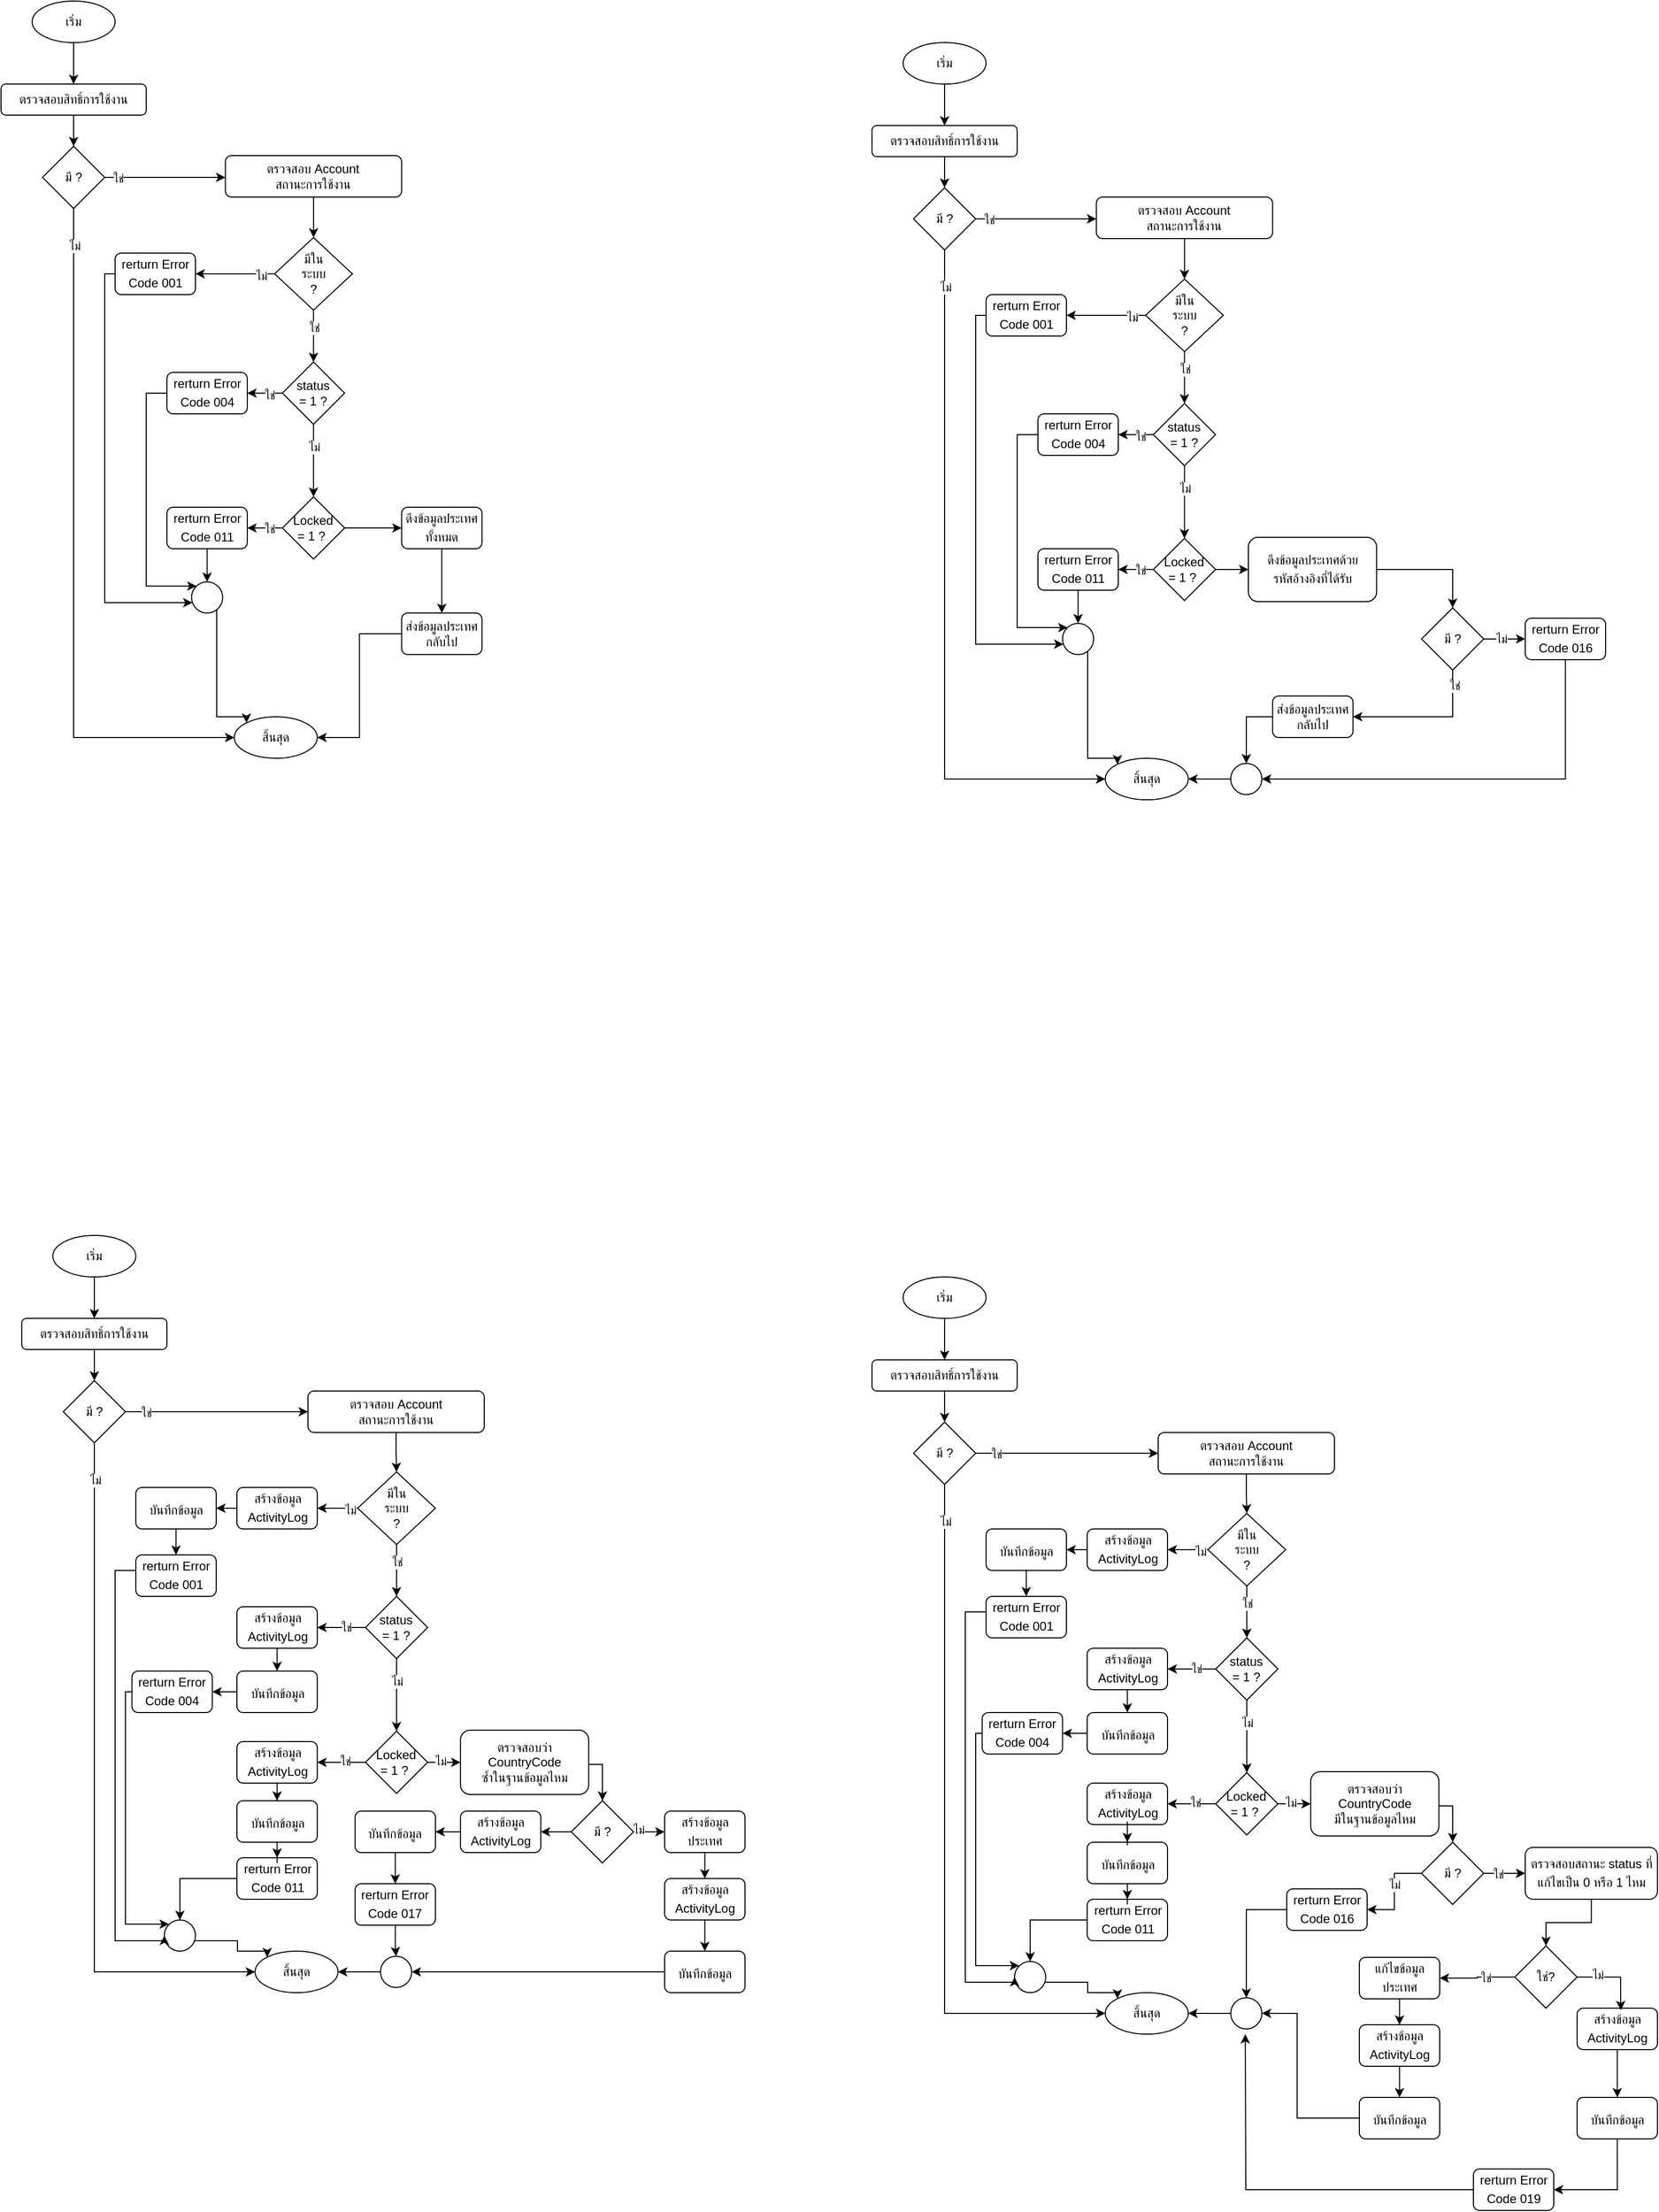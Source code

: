 <mxfile version="21.3.7" type="github">
  <diagram name="หน้า-1" id="7sXhP7ZqzX0lt-kFeuXz">
    <mxGraphModel dx="1042" dy="919" grid="1" gridSize="10" guides="1" tooltips="1" connect="1" arrows="1" fold="1" page="1" pageScale="1" pageWidth="827" pageHeight="1169" math="0" shadow="0">
      <root>
        <mxCell id="0" />
        <mxCell id="1" parent="0" />
        <mxCell id="Af3XtyMXlbxBlgkmyVuq-3" value="" style="edgeStyle=orthogonalEdgeStyle;rounded=0;orthogonalLoop=1;jettySize=auto;html=1;" parent="1" source="Af3XtyMXlbxBlgkmyVuq-1" target="Af3XtyMXlbxBlgkmyVuq-2" edge="1">
          <mxGeometry relative="1" as="geometry" />
        </mxCell>
        <mxCell id="Af3XtyMXlbxBlgkmyVuq-1" value="เริ่ม" style="ellipse;whiteSpace=wrap;html=1;" parent="1" vertex="1">
          <mxGeometry x="70" y="40" width="80" height="40" as="geometry" />
        </mxCell>
        <mxCell id="Af3XtyMXlbxBlgkmyVuq-5" value="" style="edgeStyle=orthogonalEdgeStyle;rounded=0;orthogonalLoop=1;jettySize=auto;html=1;" parent="1" source="Af3XtyMXlbxBlgkmyVuq-2" target="Af3XtyMXlbxBlgkmyVuq-4" edge="1">
          <mxGeometry relative="1" as="geometry" />
        </mxCell>
        <mxCell id="Af3XtyMXlbxBlgkmyVuq-2" value="ตรวจสอบสิทธิ์การใช้งาน" style="rounded=1;whiteSpace=wrap;html=1;" parent="1" vertex="1">
          <mxGeometry x="40" y="120" width="140" height="30" as="geometry" />
        </mxCell>
        <mxCell id="Af3XtyMXlbxBlgkmyVuq-7" style="edgeStyle=orthogonalEdgeStyle;rounded=0;orthogonalLoop=1;jettySize=auto;html=1;entryX=0;entryY=0.5;entryDx=0;entryDy=0;" parent="1" source="Af3XtyMXlbxBlgkmyVuq-4" target="Af3XtyMXlbxBlgkmyVuq-6" edge="1">
          <mxGeometry relative="1" as="geometry">
            <Array as="points">
              <mxPoint x="110" y="750" />
            </Array>
          </mxGeometry>
        </mxCell>
        <mxCell id="Af3XtyMXlbxBlgkmyVuq-8" value="ไม่" style="edgeLabel;html=1;align=center;verticalAlign=middle;resizable=0;points=[];" parent="Af3XtyMXlbxBlgkmyVuq-7" vertex="1" connectable="0">
          <mxGeometry x="-0.892" y="1" relative="1" as="geometry">
            <mxPoint as="offset" />
          </mxGeometry>
        </mxCell>
        <mxCell id="Af3XtyMXlbxBlgkmyVuq-10" value="" style="edgeStyle=orthogonalEdgeStyle;rounded=0;orthogonalLoop=1;jettySize=auto;html=1;" parent="1" source="Af3XtyMXlbxBlgkmyVuq-4" target="Af3XtyMXlbxBlgkmyVuq-9" edge="1">
          <mxGeometry relative="1" as="geometry">
            <Array as="points">
              <mxPoint x="220" y="210" />
              <mxPoint x="220" y="210" />
            </Array>
          </mxGeometry>
        </mxCell>
        <mxCell id="Af3XtyMXlbxBlgkmyVuq-25" value="ใช่" style="edgeLabel;html=1;align=center;verticalAlign=middle;resizable=0;points=[];" parent="Af3XtyMXlbxBlgkmyVuq-10" vertex="1" connectable="0">
          <mxGeometry x="-0.78" y="-1" relative="1" as="geometry">
            <mxPoint as="offset" />
          </mxGeometry>
        </mxCell>
        <mxCell id="Af3XtyMXlbxBlgkmyVuq-4" value="มี ?" style="rhombus;whiteSpace=wrap;html=1;" parent="1" vertex="1">
          <mxGeometry x="80" y="180" width="60" height="60" as="geometry" />
        </mxCell>
        <mxCell id="Af3XtyMXlbxBlgkmyVuq-6" value="สิ้นสุด" style="ellipse;whiteSpace=wrap;html=1;" parent="1" vertex="1">
          <mxGeometry x="265" y="730" width="80" height="40" as="geometry" />
        </mxCell>
        <mxCell id="Af3XtyMXlbxBlgkmyVuq-14" value="" style="edgeStyle=orthogonalEdgeStyle;rounded=0;orthogonalLoop=1;jettySize=auto;html=1;" parent="1" source="Af3XtyMXlbxBlgkmyVuq-9" target="Af3XtyMXlbxBlgkmyVuq-11" edge="1">
          <mxGeometry relative="1" as="geometry" />
        </mxCell>
        <mxCell id="Af3XtyMXlbxBlgkmyVuq-9" value="ตรวจสอบ Account &lt;br&gt;สถานะการใช้งาน" style="rounded=1;whiteSpace=wrap;html=1;" parent="1" vertex="1">
          <mxGeometry x="256.35" y="189" width="170" height="40" as="geometry" />
        </mxCell>
        <mxCell id="Af3XtyMXlbxBlgkmyVuq-15" value="" style="edgeStyle=orthogonalEdgeStyle;rounded=0;orthogonalLoop=1;jettySize=auto;html=1;" parent="1" source="Af3XtyMXlbxBlgkmyVuq-11" target="Af3XtyMXlbxBlgkmyVuq-12" edge="1">
          <mxGeometry relative="1" as="geometry" />
        </mxCell>
        <mxCell id="Af3XtyMXlbxBlgkmyVuq-42" value="ใช่" style="edgeLabel;html=1;align=center;verticalAlign=middle;resizable=0;points=[];" parent="Af3XtyMXlbxBlgkmyVuq-15" vertex="1" connectable="0">
          <mxGeometry x="-0.325" y="2" relative="1" as="geometry">
            <mxPoint x="-2" as="offset" />
          </mxGeometry>
        </mxCell>
        <mxCell id="Af3XtyMXlbxBlgkmyVuq-27" style="edgeStyle=orthogonalEdgeStyle;rounded=0;orthogonalLoop=1;jettySize=auto;html=1;" parent="1" source="Af3XtyMXlbxBlgkmyVuq-11" target="Af3XtyMXlbxBlgkmyVuq-31" edge="1">
          <mxGeometry relative="1" as="geometry">
            <mxPoint x="240.1" y="408" as="targetPoint" />
          </mxGeometry>
        </mxCell>
        <mxCell id="Af3XtyMXlbxBlgkmyVuq-41" value="ไม่" style="edgeLabel;html=1;align=center;verticalAlign=middle;resizable=0;points=[];" parent="Af3XtyMXlbxBlgkmyVuq-27" vertex="1" connectable="0">
          <mxGeometry x="-0.657" y="2" relative="1" as="geometry">
            <mxPoint as="offset" />
          </mxGeometry>
        </mxCell>
        <mxCell id="Af3XtyMXlbxBlgkmyVuq-11" value="มีใน&lt;br&gt;ระบบ &lt;br&gt;?" style="rhombus;whiteSpace=wrap;html=1;" parent="1" vertex="1">
          <mxGeometry x="303.85" y="268" width="75" height="70" as="geometry" />
        </mxCell>
        <mxCell id="Af3XtyMXlbxBlgkmyVuq-16" value="" style="edgeStyle=orthogonalEdgeStyle;rounded=0;orthogonalLoop=1;jettySize=auto;html=1;" parent="1" source="Af3XtyMXlbxBlgkmyVuq-12" target="Af3XtyMXlbxBlgkmyVuq-13" edge="1">
          <mxGeometry relative="1" as="geometry" />
        </mxCell>
        <mxCell id="Af3XtyMXlbxBlgkmyVuq-44" value="ไม่" style="edgeLabel;html=1;align=center;verticalAlign=middle;resizable=0;points=[];" parent="Af3XtyMXlbxBlgkmyVuq-16" vertex="1" connectable="0">
          <mxGeometry x="-0.374" relative="1" as="geometry">
            <mxPoint as="offset" />
          </mxGeometry>
        </mxCell>
        <mxCell id="Af3XtyMXlbxBlgkmyVuq-48" value="" style="edgeStyle=orthogonalEdgeStyle;rounded=0;orthogonalLoop=1;jettySize=auto;html=1;" parent="1" source="Af3XtyMXlbxBlgkmyVuq-12" target="Af3XtyMXlbxBlgkmyVuq-47" edge="1">
          <mxGeometry relative="1" as="geometry" />
        </mxCell>
        <mxCell id="Af3XtyMXlbxBlgkmyVuq-54" value="ใช่" style="edgeLabel;html=1;align=center;verticalAlign=middle;resizable=0;points=[];" parent="Af3XtyMXlbxBlgkmyVuq-48" vertex="1" connectable="0">
          <mxGeometry x="-0.461" y="2" relative="1" as="geometry">
            <mxPoint as="offset" />
          </mxGeometry>
        </mxCell>
        <mxCell id="Af3XtyMXlbxBlgkmyVuq-12" value="status&lt;br style=&quot;border-color: var(--border-color);&quot;&gt;= 1 ?" style="rhombus;whiteSpace=wrap;html=1;" parent="1" vertex="1">
          <mxGeometry x="311.35" y="388" width="60" height="60" as="geometry" />
        </mxCell>
        <mxCell id="Af3XtyMXlbxBlgkmyVuq-49" value="" style="edgeStyle=orthogonalEdgeStyle;rounded=0;orthogonalLoop=1;jettySize=auto;html=1;" parent="1" source="Af3XtyMXlbxBlgkmyVuq-13" target="Af3XtyMXlbxBlgkmyVuq-37" edge="1">
          <mxGeometry relative="1" as="geometry" />
        </mxCell>
        <mxCell id="Af3XtyMXlbxBlgkmyVuq-53" value="ใช่" style="edgeLabel;html=1;align=center;verticalAlign=middle;resizable=0;points=[];" parent="Af3XtyMXlbxBlgkmyVuq-49" vertex="1" connectable="0">
          <mxGeometry x="-0.461" y="1" relative="1" as="geometry">
            <mxPoint as="offset" />
          </mxGeometry>
        </mxCell>
        <mxCell id="Af3XtyMXlbxBlgkmyVuq-61" value="" style="edgeStyle=orthogonalEdgeStyle;rounded=0;orthogonalLoop=1;jettySize=auto;html=1;" parent="1" source="Af3XtyMXlbxBlgkmyVuq-13" target="Af3XtyMXlbxBlgkmyVuq-55" edge="1">
          <mxGeometry relative="1" as="geometry" />
        </mxCell>
        <mxCell id="Af3XtyMXlbxBlgkmyVuq-13" value="Locked&lt;br style=&quot;border-color: var(--border-color);&quot;&gt;= 1 ?&amp;nbsp;" style="rhombus;whiteSpace=wrap;html=1;" parent="1" vertex="1">
          <mxGeometry x="311.35" y="518" width="60" height="60" as="geometry" />
        </mxCell>
        <mxCell id="Af3XtyMXlbxBlgkmyVuq-34" style="edgeStyle=orthogonalEdgeStyle;rounded=0;orthogonalLoop=1;jettySize=auto;html=1;entryX=0;entryY=0;entryDx=0;entryDy=0;" parent="1" source="Af3XtyMXlbxBlgkmyVuq-19" target="Af3XtyMXlbxBlgkmyVuq-6" edge="1">
          <mxGeometry relative="1" as="geometry">
            <Array as="points">
              <mxPoint x="248" y="730" />
              <mxPoint x="277" y="730" />
            </Array>
          </mxGeometry>
        </mxCell>
        <mxCell id="Af3XtyMXlbxBlgkmyVuq-19" value="" style="ellipse;whiteSpace=wrap;html=1;aspect=fixed;" parent="1" vertex="1">
          <mxGeometry x="223.75" y="600" width="30" height="30" as="geometry" />
        </mxCell>
        <mxCell id="Af3XtyMXlbxBlgkmyVuq-32" style="edgeStyle=orthogonalEdgeStyle;rounded=0;orthogonalLoop=1;jettySize=auto;html=1;" parent="1" source="Af3XtyMXlbxBlgkmyVuq-31" target="Af3XtyMXlbxBlgkmyVuq-19" edge="1">
          <mxGeometry relative="1" as="geometry">
            <Array as="points">
              <mxPoint x="140" y="303" />
              <mxPoint x="140" y="620" />
            </Array>
          </mxGeometry>
        </mxCell>
        <mxCell id="Af3XtyMXlbxBlgkmyVuq-31" value="rerturn Error Code&amp;nbsp;001&lt;span style=&quot;font-size: medium; text-align: start;&quot;&gt;&lt;/span&gt;" style="rounded=1;whiteSpace=wrap;html=1;" parent="1" vertex="1">
          <mxGeometry x="150" y="283" width="77.5" height="40" as="geometry" />
        </mxCell>
        <mxCell id="Af3XtyMXlbxBlgkmyVuq-51" style="edgeStyle=orthogonalEdgeStyle;rounded=0;orthogonalLoop=1;jettySize=auto;html=1;entryX=0.5;entryY=0;entryDx=0;entryDy=0;" parent="1" source="Af3XtyMXlbxBlgkmyVuq-37" target="Af3XtyMXlbxBlgkmyVuq-19" edge="1">
          <mxGeometry relative="1" as="geometry" />
        </mxCell>
        <mxCell id="Af3XtyMXlbxBlgkmyVuq-37" value="rerturn Error Code&amp;nbsp;011&lt;span style=&quot;font-size: medium; text-align: start;&quot;&gt;&lt;/span&gt;" style="rounded=1;whiteSpace=wrap;html=1;" parent="1" vertex="1">
          <mxGeometry x="200.0" y="528" width="77.5" height="40" as="geometry" />
        </mxCell>
        <mxCell id="Af3XtyMXlbxBlgkmyVuq-50" style="edgeStyle=orthogonalEdgeStyle;rounded=0;orthogonalLoop=1;jettySize=auto;html=1;" parent="1" source="Af3XtyMXlbxBlgkmyVuq-47" target="Af3XtyMXlbxBlgkmyVuq-19" edge="1">
          <mxGeometry relative="1" as="geometry">
            <mxPoint x="240" y="610" as="targetPoint" />
            <Array as="points">
              <mxPoint x="180" y="418" />
              <mxPoint x="180" y="604" />
            </Array>
          </mxGeometry>
        </mxCell>
        <mxCell id="Af3XtyMXlbxBlgkmyVuq-47" value="rerturn Error Code&amp;nbsp;004&lt;span style=&quot;font-size: medium; text-align: start;&quot;&gt;&lt;/span&gt;" style="rounded=1;whiteSpace=wrap;html=1;" parent="1" vertex="1">
          <mxGeometry x="200.0" y="398" width="77.5" height="40" as="geometry" />
        </mxCell>
        <mxCell id="Af3XtyMXlbxBlgkmyVuq-60" value="" style="edgeStyle=orthogonalEdgeStyle;rounded=0;orthogonalLoop=1;jettySize=auto;html=1;" parent="1" source="Af3XtyMXlbxBlgkmyVuq-55" target="Af3XtyMXlbxBlgkmyVuq-58" edge="1">
          <mxGeometry relative="1" as="geometry" />
        </mxCell>
        <mxCell id="Af3XtyMXlbxBlgkmyVuq-55" value="ดึงข้อมูลประเทศทั้งหมด&lt;span style=&quot;font-size: medium; text-align: start;&quot;&gt;&lt;/span&gt;" style="rounded=1;whiteSpace=wrap;html=1;" parent="1" vertex="1">
          <mxGeometry x="426.35" y="528" width="77.5" height="40" as="geometry" />
        </mxCell>
        <mxCell id="Af3XtyMXlbxBlgkmyVuq-59" style="edgeStyle=orthogonalEdgeStyle;rounded=0;orthogonalLoop=1;jettySize=auto;html=1;entryX=1;entryY=0.5;entryDx=0;entryDy=0;" parent="1" source="Af3XtyMXlbxBlgkmyVuq-58" target="Af3XtyMXlbxBlgkmyVuq-6" edge="1">
          <mxGeometry relative="1" as="geometry" />
        </mxCell>
        <mxCell id="Af3XtyMXlbxBlgkmyVuq-58" value="ส่งข้อมูลประเทศกลับไป" style="rounded=1;whiteSpace=wrap;html=1;" parent="1" vertex="1">
          <mxGeometry x="426.35" y="630" width="77.5" height="40" as="geometry" />
        </mxCell>
        <mxCell id="Af3XtyMXlbxBlgkmyVuq-106" value="เริ่ม" style="ellipse;whiteSpace=wrap;html=1;" parent="1" vertex="1">
          <mxGeometry x="910" y="80" width="80" height="40" as="geometry" />
        </mxCell>
        <mxCell id="Af3XtyMXlbxBlgkmyVuq-108" value="ตรวจสอบสิทธิ์การใช้งาน" style="rounded=1;whiteSpace=wrap;html=1;" parent="1" vertex="1">
          <mxGeometry x="880" y="160" width="140" height="30" as="geometry" />
        </mxCell>
        <mxCell id="Af3XtyMXlbxBlgkmyVuq-105" value="" style="edgeStyle=orthogonalEdgeStyle;rounded=0;orthogonalLoop=1;jettySize=auto;html=1;" parent="1" source="Af3XtyMXlbxBlgkmyVuq-106" target="Af3XtyMXlbxBlgkmyVuq-108" edge="1">
          <mxGeometry relative="1" as="geometry" />
        </mxCell>
        <mxCell id="Af3XtyMXlbxBlgkmyVuq-113" value="มี ?" style="rhombus;whiteSpace=wrap;html=1;" parent="1" vertex="1">
          <mxGeometry x="920" y="220" width="60" height="60" as="geometry" />
        </mxCell>
        <mxCell id="Af3XtyMXlbxBlgkmyVuq-107" value="" style="edgeStyle=orthogonalEdgeStyle;rounded=0;orthogonalLoop=1;jettySize=auto;html=1;" parent="1" source="Af3XtyMXlbxBlgkmyVuq-108" target="Af3XtyMXlbxBlgkmyVuq-113" edge="1">
          <mxGeometry relative="1" as="geometry" />
        </mxCell>
        <mxCell id="Af3XtyMXlbxBlgkmyVuq-114" value="สิ้นสุด" style="ellipse;whiteSpace=wrap;html=1;" parent="1" vertex="1">
          <mxGeometry x="1105" y="770" width="80" height="40" as="geometry" />
        </mxCell>
        <mxCell id="Af3XtyMXlbxBlgkmyVuq-109" style="edgeStyle=orthogonalEdgeStyle;rounded=0;orthogonalLoop=1;jettySize=auto;html=1;entryX=0;entryY=0.5;entryDx=0;entryDy=0;" parent="1" source="Af3XtyMXlbxBlgkmyVuq-113" target="Af3XtyMXlbxBlgkmyVuq-114" edge="1">
          <mxGeometry relative="1" as="geometry">
            <Array as="points">
              <mxPoint x="950" y="790" />
            </Array>
          </mxGeometry>
        </mxCell>
        <mxCell id="Af3XtyMXlbxBlgkmyVuq-110" value="ไม่" style="edgeLabel;html=1;align=center;verticalAlign=middle;resizable=0;points=[];" parent="Af3XtyMXlbxBlgkmyVuq-109" vertex="1" connectable="0">
          <mxGeometry x="-0.892" y="1" relative="1" as="geometry">
            <mxPoint as="offset" />
          </mxGeometry>
        </mxCell>
        <mxCell id="Af3XtyMXlbxBlgkmyVuq-116" value="ตรวจสอบ Account &lt;br&gt;สถานะการใช้งาน" style="rounded=1;whiteSpace=wrap;html=1;" parent="1" vertex="1">
          <mxGeometry x="1096.35" y="229" width="170" height="40" as="geometry" />
        </mxCell>
        <mxCell id="Af3XtyMXlbxBlgkmyVuq-111" value="" style="edgeStyle=orthogonalEdgeStyle;rounded=0;orthogonalLoop=1;jettySize=auto;html=1;" parent="1" source="Af3XtyMXlbxBlgkmyVuq-113" target="Af3XtyMXlbxBlgkmyVuq-116" edge="1">
          <mxGeometry relative="1" as="geometry">
            <Array as="points">
              <mxPoint x="1060" y="250" />
              <mxPoint x="1060" y="250" />
            </Array>
          </mxGeometry>
        </mxCell>
        <mxCell id="Af3XtyMXlbxBlgkmyVuq-112" value="ใช่" style="edgeLabel;html=1;align=center;verticalAlign=middle;resizable=0;points=[];" parent="Af3XtyMXlbxBlgkmyVuq-111" vertex="1" connectable="0">
          <mxGeometry x="-0.78" y="-1" relative="1" as="geometry">
            <mxPoint as="offset" />
          </mxGeometry>
        </mxCell>
        <mxCell id="Af3XtyMXlbxBlgkmyVuq-121" value="มีใน&lt;br&gt;ระบบ &lt;br&gt;?" style="rhombus;whiteSpace=wrap;html=1;" parent="1" vertex="1">
          <mxGeometry x="1143.85" y="308" width="75" height="70" as="geometry" />
        </mxCell>
        <mxCell id="Af3XtyMXlbxBlgkmyVuq-115" value="" style="edgeStyle=orthogonalEdgeStyle;rounded=0;orthogonalLoop=1;jettySize=auto;html=1;" parent="1" source="Af3XtyMXlbxBlgkmyVuq-116" target="Af3XtyMXlbxBlgkmyVuq-121" edge="1">
          <mxGeometry relative="1" as="geometry" />
        </mxCell>
        <mxCell id="Af3XtyMXlbxBlgkmyVuq-126" value="status&lt;br style=&quot;border-color: var(--border-color);&quot;&gt;= 1 ?" style="rhombus;whiteSpace=wrap;html=1;" parent="1" vertex="1">
          <mxGeometry x="1151.35" y="428" width="60" height="60" as="geometry" />
        </mxCell>
        <mxCell id="Af3XtyMXlbxBlgkmyVuq-117" value="" style="edgeStyle=orthogonalEdgeStyle;rounded=0;orthogonalLoop=1;jettySize=auto;html=1;" parent="1" source="Af3XtyMXlbxBlgkmyVuq-121" target="Af3XtyMXlbxBlgkmyVuq-126" edge="1">
          <mxGeometry relative="1" as="geometry" />
        </mxCell>
        <mxCell id="Af3XtyMXlbxBlgkmyVuq-118" value="ใช่" style="edgeLabel;html=1;align=center;verticalAlign=middle;resizable=0;points=[];" parent="Af3XtyMXlbxBlgkmyVuq-117" vertex="1" connectable="0">
          <mxGeometry x="-0.325" y="2" relative="1" as="geometry">
            <mxPoint x="-2" as="offset" />
          </mxGeometry>
        </mxCell>
        <mxCell id="Af3XtyMXlbxBlgkmyVuq-130" value="Locked&lt;br style=&quot;border-color: var(--border-color);&quot;&gt;= 1 ?&amp;nbsp;" style="rhombus;whiteSpace=wrap;html=1;" parent="1" vertex="1">
          <mxGeometry x="1151.35" y="558" width="60" height="60" as="geometry" />
        </mxCell>
        <mxCell id="Af3XtyMXlbxBlgkmyVuq-122" value="" style="edgeStyle=orthogonalEdgeStyle;rounded=0;orthogonalLoop=1;jettySize=auto;html=1;" parent="1" source="Af3XtyMXlbxBlgkmyVuq-126" target="Af3XtyMXlbxBlgkmyVuq-130" edge="1">
          <mxGeometry relative="1" as="geometry" />
        </mxCell>
        <mxCell id="Af3XtyMXlbxBlgkmyVuq-123" value="ไม่" style="edgeLabel;html=1;align=center;verticalAlign=middle;resizable=0;points=[];" parent="Af3XtyMXlbxBlgkmyVuq-122" vertex="1" connectable="0">
          <mxGeometry x="-0.374" relative="1" as="geometry">
            <mxPoint as="offset" />
          </mxGeometry>
        </mxCell>
        <mxCell id="Af3XtyMXlbxBlgkmyVuq-131" style="edgeStyle=orthogonalEdgeStyle;rounded=0;orthogonalLoop=1;jettySize=auto;html=1;entryX=0;entryY=0;entryDx=0;entryDy=0;" parent="1" source="Af3XtyMXlbxBlgkmyVuq-132" target="Af3XtyMXlbxBlgkmyVuq-114" edge="1">
          <mxGeometry relative="1" as="geometry">
            <Array as="points">
              <mxPoint x="1088" y="770" />
              <mxPoint x="1117" y="770" />
            </Array>
          </mxGeometry>
        </mxCell>
        <mxCell id="Af3XtyMXlbxBlgkmyVuq-132" value="" style="ellipse;whiteSpace=wrap;html=1;aspect=fixed;" parent="1" vertex="1">
          <mxGeometry x="1063.75" y="640" width="30" height="30" as="geometry" />
        </mxCell>
        <mxCell id="Af3XtyMXlbxBlgkmyVuq-133" style="edgeStyle=orthogonalEdgeStyle;rounded=0;orthogonalLoop=1;jettySize=auto;html=1;" parent="1" source="Af3XtyMXlbxBlgkmyVuq-134" target="Af3XtyMXlbxBlgkmyVuq-132" edge="1">
          <mxGeometry relative="1" as="geometry">
            <Array as="points">
              <mxPoint x="980" y="343" />
              <mxPoint x="980" y="660" />
            </Array>
          </mxGeometry>
        </mxCell>
        <mxCell id="Af3XtyMXlbxBlgkmyVuq-134" value="rerturn Error Code&amp;nbsp;001&lt;span style=&quot;font-size: medium; text-align: start;&quot;&gt;&lt;/span&gt;" style="rounded=1;whiteSpace=wrap;html=1;" parent="1" vertex="1">
          <mxGeometry x="990" y="323" width="77.5" height="40" as="geometry" />
        </mxCell>
        <mxCell id="Af3XtyMXlbxBlgkmyVuq-119" style="edgeStyle=orthogonalEdgeStyle;rounded=0;orthogonalLoop=1;jettySize=auto;html=1;" parent="1" source="Af3XtyMXlbxBlgkmyVuq-121" target="Af3XtyMXlbxBlgkmyVuq-134" edge="1">
          <mxGeometry relative="1" as="geometry">
            <mxPoint x="1080.1" y="448" as="targetPoint" />
          </mxGeometry>
        </mxCell>
        <mxCell id="Af3XtyMXlbxBlgkmyVuq-120" value="ไม่" style="edgeLabel;html=1;align=center;verticalAlign=middle;resizable=0;points=[];" parent="Af3XtyMXlbxBlgkmyVuq-119" vertex="1" connectable="0">
          <mxGeometry x="-0.657" y="2" relative="1" as="geometry">
            <mxPoint as="offset" />
          </mxGeometry>
        </mxCell>
        <mxCell id="Af3XtyMXlbxBlgkmyVuq-135" style="edgeStyle=orthogonalEdgeStyle;rounded=0;orthogonalLoop=1;jettySize=auto;html=1;entryX=0.5;entryY=0;entryDx=0;entryDy=0;" parent="1" source="Af3XtyMXlbxBlgkmyVuq-136" target="Af3XtyMXlbxBlgkmyVuq-132" edge="1">
          <mxGeometry relative="1" as="geometry" />
        </mxCell>
        <mxCell id="Af3XtyMXlbxBlgkmyVuq-136" value="rerturn Error Code&amp;nbsp;011&lt;span style=&quot;font-size: medium; text-align: start;&quot;&gt;&lt;/span&gt;" style="rounded=1;whiteSpace=wrap;html=1;" parent="1" vertex="1">
          <mxGeometry x="1040" y="568" width="77.5" height="40" as="geometry" />
        </mxCell>
        <mxCell id="Af3XtyMXlbxBlgkmyVuq-127" value="" style="edgeStyle=orthogonalEdgeStyle;rounded=0;orthogonalLoop=1;jettySize=auto;html=1;" parent="1" source="Af3XtyMXlbxBlgkmyVuq-130" target="Af3XtyMXlbxBlgkmyVuq-136" edge="1">
          <mxGeometry relative="1" as="geometry" />
        </mxCell>
        <mxCell id="Af3XtyMXlbxBlgkmyVuq-128" value="ใช่" style="edgeLabel;html=1;align=center;verticalAlign=middle;resizable=0;points=[];" parent="Af3XtyMXlbxBlgkmyVuq-127" vertex="1" connectable="0">
          <mxGeometry x="-0.461" y="1" relative="1" as="geometry">
            <mxPoint as="offset" />
          </mxGeometry>
        </mxCell>
        <mxCell id="Af3XtyMXlbxBlgkmyVuq-137" style="edgeStyle=orthogonalEdgeStyle;rounded=0;orthogonalLoop=1;jettySize=auto;html=1;" parent="1" source="Af3XtyMXlbxBlgkmyVuq-138" target="Af3XtyMXlbxBlgkmyVuq-132" edge="1">
          <mxGeometry relative="1" as="geometry">
            <mxPoint x="1080" y="650" as="targetPoint" />
            <Array as="points">
              <mxPoint x="1020" y="458" />
              <mxPoint x="1020" y="644" />
            </Array>
          </mxGeometry>
        </mxCell>
        <mxCell id="Af3XtyMXlbxBlgkmyVuq-138" value="rerturn Error Code&amp;nbsp;004&lt;span style=&quot;font-size: medium; text-align: start;&quot;&gt;&lt;/span&gt;" style="rounded=1;whiteSpace=wrap;html=1;" parent="1" vertex="1">
          <mxGeometry x="1040" y="438" width="77.5" height="40" as="geometry" />
        </mxCell>
        <mxCell id="Af3XtyMXlbxBlgkmyVuq-124" value="" style="edgeStyle=orthogonalEdgeStyle;rounded=0;orthogonalLoop=1;jettySize=auto;html=1;" parent="1" source="Af3XtyMXlbxBlgkmyVuq-126" target="Af3XtyMXlbxBlgkmyVuq-138" edge="1">
          <mxGeometry relative="1" as="geometry" />
        </mxCell>
        <mxCell id="Af3XtyMXlbxBlgkmyVuq-125" value="ใช่" style="edgeLabel;html=1;align=center;verticalAlign=middle;resizable=0;points=[];" parent="Af3XtyMXlbxBlgkmyVuq-124" vertex="1" connectable="0">
          <mxGeometry x="-0.461" y="2" relative="1" as="geometry">
            <mxPoint as="offset" />
          </mxGeometry>
        </mxCell>
        <mxCell id="Af3XtyMXlbxBlgkmyVuq-140" value="ดึงข้อมูลประเทศด้วย&lt;br&gt;รหัสอ้างอิงที่ได้รับ&lt;span style=&quot;font-size: medium; text-align: start;&quot;&gt;&lt;/span&gt;" style="rounded=1;whiteSpace=wrap;html=1;" parent="1" vertex="1">
          <mxGeometry x="1243" y="557" width="123.65" height="62" as="geometry" />
        </mxCell>
        <mxCell id="Af3XtyMXlbxBlgkmyVuq-129" value="" style="edgeStyle=orthogonalEdgeStyle;rounded=0;orthogonalLoop=1;jettySize=auto;html=1;" parent="1" source="Af3XtyMXlbxBlgkmyVuq-130" target="Af3XtyMXlbxBlgkmyVuq-140" edge="1">
          <mxGeometry relative="1" as="geometry" />
        </mxCell>
        <mxCell id="Af3XtyMXlbxBlgkmyVuq-141" style="edgeStyle=orthogonalEdgeStyle;rounded=0;orthogonalLoop=1;jettySize=auto;html=1;" parent="1" source="Af3XtyMXlbxBlgkmyVuq-142" target="Af3XtyMXlbxBlgkmyVuq-149" edge="1">
          <mxGeometry relative="1" as="geometry" />
        </mxCell>
        <mxCell id="Af3XtyMXlbxBlgkmyVuq-142" value="ส่งข้อมูลประเทศกลับไป" style="rounded=1;whiteSpace=wrap;html=1;" parent="1" vertex="1">
          <mxGeometry x="1266.35" y="710" width="77.5" height="40" as="geometry" />
        </mxCell>
        <mxCell id="Af3XtyMXlbxBlgkmyVuq-143" style="edgeStyle=orthogonalEdgeStyle;rounded=0;orthogonalLoop=1;jettySize=auto;html=1;entryX=1;entryY=0.5;entryDx=0;entryDy=0;" parent="1" source="Af3XtyMXlbxBlgkmyVuq-144" target="Af3XtyMXlbxBlgkmyVuq-142" edge="1">
          <mxGeometry relative="1" as="geometry">
            <Array as="points">
              <mxPoint x="1440" y="730" />
            </Array>
          </mxGeometry>
        </mxCell>
        <mxCell id="Af3XtyMXlbxBlgkmyVuq-152" value="ใช่" style="edgeLabel;html=1;align=center;verticalAlign=middle;resizable=0;points=[];" parent="Af3XtyMXlbxBlgkmyVuq-143" vertex="1" connectable="0">
          <mxGeometry x="-0.797" y="2" relative="1" as="geometry">
            <mxPoint as="offset" />
          </mxGeometry>
        </mxCell>
        <mxCell id="Af3XtyMXlbxBlgkmyVuq-147" value="" style="edgeStyle=orthogonalEdgeStyle;rounded=0;orthogonalLoop=1;jettySize=auto;html=1;" parent="1" source="Af3XtyMXlbxBlgkmyVuq-144" target="Af3XtyMXlbxBlgkmyVuq-146" edge="1">
          <mxGeometry relative="1" as="geometry" />
        </mxCell>
        <mxCell id="Af3XtyMXlbxBlgkmyVuq-151" value="ไม่" style="edgeLabel;html=1;align=center;verticalAlign=middle;resizable=0;points=[];" parent="Af3XtyMXlbxBlgkmyVuq-147" vertex="1" connectable="0">
          <mxGeometry x="-0.164" relative="1" as="geometry">
            <mxPoint as="offset" />
          </mxGeometry>
        </mxCell>
        <mxCell id="Af3XtyMXlbxBlgkmyVuq-144" value="มี ?" style="rhombus;whiteSpace=wrap;html=1;" parent="1" vertex="1">
          <mxGeometry x="1410" y="625" width="60" height="60" as="geometry" />
        </mxCell>
        <mxCell id="Af3XtyMXlbxBlgkmyVuq-139" value="" style="edgeStyle=orthogonalEdgeStyle;rounded=0;orthogonalLoop=1;jettySize=auto;html=1;" parent="1" source="Af3XtyMXlbxBlgkmyVuq-140" target="Af3XtyMXlbxBlgkmyVuq-144" edge="1">
          <mxGeometry relative="1" as="geometry" />
        </mxCell>
        <mxCell id="Af3XtyMXlbxBlgkmyVuq-148" style="edgeStyle=orthogonalEdgeStyle;rounded=0;orthogonalLoop=1;jettySize=auto;html=1;entryX=1;entryY=0.5;entryDx=0;entryDy=0;" parent="1" source="Af3XtyMXlbxBlgkmyVuq-146" target="Af3XtyMXlbxBlgkmyVuq-149" edge="1">
          <mxGeometry relative="1" as="geometry">
            <mxPoint x="1540" y="790" as="targetPoint" />
            <Array as="points">
              <mxPoint x="1549" y="790" />
            </Array>
          </mxGeometry>
        </mxCell>
        <mxCell id="Af3XtyMXlbxBlgkmyVuq-146" value="rerturn Error Code&amp;nbsp;016&lt;span style=&quot;font-size: medium; text-align: start;&quot;&gt;&lt;/span&gt;" style="rounded=1;whiteSpace=wrap;html=1;" parent="1" vertex="1">
          <mxGeometry x="1510" y="635" width="77.5" height="40" as="geometry" />
        </mxCell>
        <mxCell id="Af3XtyMXlbxBlgkmyVuq-150" style="edgeStyle=orthogonalEdgeStyle;rounded=0;orthogonalLoop=1;jettySize=auto;html=1;" parent="1" source="Af3XtyMXlbxBlgkmyVuq-149" target="Af3XtyMXlbxBlgkmyVuq-114" edge="1">
          <mxGeometry relative="1" as="geometry" />
        </mxCell>
        <mxCell id="Af3XtyMXlbxBlgkmyVuq-149" value="" style="ellipse;whiteSpace=wrap;html=1;aspect=fixed;" parent="1" vertex="1">
          <mxGeometry x="1226" y="775" width="30" height="30" as="geometry" />
        </mxCell>
        <mxCell id="Af3XtyMXlbxBlgkmyVuq-153" value="เริ่ม" style="ellipse;whiteSpace=wrap;html=1;" parent="1" vertex="1">
          <mxGeometry x="90" y="1230" width="80" height="40" as="geometry" />
        </mxCell>
        <mxCell id="Af3XtyMXlbxBlgkmyVuq-154" value="ตรวจสอบสิทธิ์การใช้งาน" style="rounded=1;whiteSpace=wrap;html=1;" parent="1" vertex="1">
          <mxGeometry x="60" y="1310" width="140" height="30" as="geometry" />
        </mxCell>
        <mxCell id="Af3XtyMXlbxBlgkmyVuq-155" value="" style="edgeStyle=orthogonalEdgeStyle;rounded=0;orthogonalLoop=1;jettySize=auto;html=1;" parent="1" source="Af3XtyMXlbxBlgkmyVuq-153" target="Af3XtyMXlbxBlgkmyVuq-154" edge="1">
          <mxGeometry relative="1" as="geometry" />
        </mxCell>
        <mxCell id="Af3XtyMXlbxBlgkmyVuq-156" value="มี ?" style="rhombus;whiteSpace=wrap;html=1;" parent="1" vertex="1">
          <mxGeometry x="100" y="1370" width="60" height="60" as="geometry" />
        </mxCell>
        <mxCell id="Af3XtyMXlbxBlgkmyVuq-157" value="" style="edgeStyle=orthogonalEdgeStyle;rounded=0;orthogonalLoop=1;jettySize=auto;html=1;" parent="1" source="Af3XtyMXlbxBlgkmyVuq-154" target="Af3XtyMXlbxBlgkmyVuq-156" edge="1">
          <mxGeometry relative="1" as="geometry" />
        </mxCell>
        <mxCell id="Af3XtyMXlbxBlgkmyVuq-158" value="สิ้นสุด" style="ellipse;whiteSpace=wrap;html=1;" parent="1" vertex="1">
          <mxGeometry x="285" y="1920" width="80" height="40" as="geometry" />
        </mxCell>
        <mxCell id="Af3XtyMXlbxBlgkmyVuq-159" style="edgeStyle=orthogonalEdgeStyle;rounded=0;orthogonalLoop=1;jettySize=auto;html=1;entryX=0;entryY=0.5;entryDx=0;entryDy=0;" parent="1" source="Af3XtyMXlbxBlgkmyVuq-156" target="Af3XtyMXlbxBlgkmyVuq-158" edge="1">
          <mxGeometry relative="1" as="geometry">
            <Array as="points">
              <mxPoint x="130" y="1940" />
            </Array>
          </mxGeometry>
        </mxCell>
        <mxCell id="Af3XtyMXlbxBlgkmyVuq-160" value="ไม่" style="edgeLabel;html=1;align=center;verticalAlign=middle;resizable=0;points=[];" parent="Af3XtyMXlbxBlgkmyVuq-159" vertex="1" connectable="0">
          <mxGeometry x="-0.892" y="1" relative="1" as="geometry">
            <mxPoint as="offset" />
          </mxGeometry>
        </mxCell>
        <mxCell id="Af3XtyMXlbxBlgkmyVuq-161" value="ตรวจสอบ Account &lt;br&gt;สถานะการใช้งาน" style="rounded=1;whiteSpace=wrap;html=1;" parent="1" vertex="1">
          <mxGeometry x="336.0" y="1380" width="170" height="40" as="geometry" />
        </mxCell>
        <mxCell id="Af3XtyMXlbxBlgkmyVuq-162" value="" style="edgeStyle=orthogonalEdgeStyle;rounded=0;orthogonalLoop=1;jettySize=auto;html=1;" parent="1" source="Af3XtyMXlbxBlgkmyVuq-156" target="Af3XtyMXlbxBlgkmyVuq-161" edge="1">
          <mxGeometry relative="1" as="geometry">
            <Array as="points">
              <mxPoint x="240" y="1400" />
              <mxPoint x="240" y="1400" />
            </Array>
          </mxGeometry>
        </mxCell>
        <mxCell id="Af3XtyMXlbxBlgkmyVuq-163" value="ใช่" style="edgeLabel;html=1;align=center;verticalAlign=middle;resizable=0;points=[];" parent="Af3XtyMXlbxBlgkmyVuq-162" vertex="1" connectable="0">
          <mxGeometry x="-0.78" y="-1" relative="1" as="geometry">
            <mxPoint as="offset" />
          </mxGeometry>
        </mxCell>
        <mxCell id="Af3XtyMXlbxBlgkmyVuq-165" value="" style="edgeStyle=orthogonalEdgeStyle;rounded=0;orthogonalLoop=1;jettySize=auto;html=1;" parent="1" source="Af3XtyMXlbxBlgkmyVuq-161" target="Af3XtyMXlbxBlgkmyVuq-164" edge="1">
          <mxGeometry relative="1" as="geometry" />
        </mxCell>
        <mxCell id="Af3XtyMXlbxBlgkmyVuq-172" style="edgeStyle=orthogonalEdgeStyle;rounded=0;orthogonalLoop=1;jettySize=auto;html=1;entryX=0;entryY=0;entryDx=0;entryDy=0;" parent="1" target="Af3XtyMXlbxBlgkmyVuq-158" edge="1">
          <mxGeometry relative="1" as="geometry">
            <Array as="points">
              <mxPoint x="268" y="1920" />
              <mxPoint x="297" y="1920" />
            </Array>
            <mxPoint x="220" y="1910" as="sourcePoint" />
          </mxGeometry>
        </mxCell>
        <mxCell id="Af3XtyMXlbxBlgkmyVuq-173" value="" style="ellipse;whiteSpace=wrap;html=1;aspect=fixed;" parent="1" vertex="1">
          <mxGeometry x="197.5" y="1890" width="30" height="30" as="geometry" />
        </mxCell>
        <mxCell id="Af3XtyMXlbxBlgkmyVuq-190" style="edgeStyle=orthogonalEdgeStyle;rounded=0;orthogonalLoop=1;jettySize=auto;html=1;" parent="1" source="Af3XtyMXlbxBlgkmyVuq-194" target="Af3XtyMXlbxBlgkmyVuq-202" edge="1">
          <mxGeometry relative="1" as="geometry">
            <Array as="points" />
            <mxPoint x="620" y="1890" as="targetPoint" />
          </mxGeometry>
        </mxCell>
        <mxCell id="Af3XtyMXlbxBlgkmyVuq-191" value="ไม่" style="edgeLabel;html=1;align=center;verticalAlign=middle;resizable=0;points=[];" parent="Af3XtyMXlbxBlgkmyVuq-190" vertex="1" connectable="0">
          <mxGeometry x="-0.797" y="2" relative="1" as="geometry">
            <mxPoint as="offset" />
          </mxGeometry>
        </mxCell>
        <mxCell id="Af3XtyMXlbxBlgkmyVuq-627" value="" style="edgeStyle=orthogonalEdgeStyle;rounded=0;orthogonalLoop=1;jettySize=auto;html=1;" parent="1" source="Af3XtyMXlbxBlgkmyVuq-194" target="Af3XtyMXlbxBlgkmyVuq-625" edge="1">
          <mxGeometry relative="1" as="geometry" />
        </mxCell>
        <mxCell id="Af3XtyMXlbxBlgkmyVuq-194" value="มี ?" style="rhombus;whiteSpace=wrap;html=1;" parent="1" vertex="1">
          <mxGeometry x="590" y="1775" width="60" height="60" as="geometry" />
        </mxCell>
        <mxCell id="Af3XtyMXlbxBlgkmyVuq-201" style="edgeStyle=orthogonalEdgeStyle;rounded=0;orthogonalLoop=1;jettySize=auto;html=1;" parent="1" source="Af3XtyMXlbxBlgkmyVuq-197" target="Af3XtyMXlbxBlgkmyVuq-199" edge="1">
          <mxGeometry relative="1" as="geometry" />
        </mxCell>
        <mxCell id="Af3XtyMXlbxBlgkmyVuq-197" value="rerturn Error Code&amp;nbsp;017&lt;span style=&quot;font-size: medium; text-align: start;&quot;&gt;&lt;/span&gt;" style="rounded=1;whiteSpace=wrap;html=1;" parent="1" vertex="1">
          <mxGeometry x="381.45" y="1855" width="77.5" height="40" as="geometry" />
        </mxCell>
        <mxCell id="Af3XtyMXlbxBlgkmyVuq-198" style="edgeStyle=orthogonalEdgeStyle;rounded=0;orthogonalLoop=1;jettySize=auto;html=1;" parent="1" source="Af3XtyMXlbxBlgkmyVuq-199" target="Af3XtyMXlbxBlgkmyVuq-158" edge="1">
          <mxGeometry relative="1" as="geometry" />
        </mxCell>
        <mxCell id="Af3XtyMXlbxBlgkmyVuq-199" value="" style="ellipse;whiteSpace=wrap;html=1;aspect=fixed;" parent="1" vertex="1">
          <mxGeometry x="406" y="1925" width="30" height="30" as="geometry" />
        </mxCell>
        <mxCell id="Af3XtyMXlbxBlgkmyVuq-204" value="" style="edgeStyle=orthogonalEdgeStyle;rounded=0;orthogonalLoop=1;jettySize=auto;html=1;" parent="1" source="Af3XtyMXlbxBlgkmyVuq-202" target="Af3XtyMXlbxBlgkmyVuq-203" edge="1">
          <mxGeometry relative="1" as="geometry" />
        </mxCell>
        <mxCell id="Af3XtyMXlbxBlgkmyVuq-202" value="สร้างข้อมูลประเทศ&lt;span style=&quot;font-size: medium; text-align: start;&quot;&gt;&lt;/span&gt;" style="rounded=1;whiteSpace=wrap;html=1;" parent="1" vertex="1">
          <mxGeometry x="680" y="1785" width="77.5" height="40" as="geometry" />
        </mxCell>
        <mxCell id="Af3XtyMXlbxBlgkmyVuq-208" value="" style="edgeStyle=orthogonalEdgeStyle;rounded=0;orthogonalLoop=1;jettySize=auto;html=1;" parent="1" source="Af3XtyMXlbxBlgkmyVuq-203" target="Af3XtyMXlbxBlgkmyVuq-207" edge="1">
          <mxGeometry relative="1" as="geometry" />
        </mxCell>
        <mxCell id="Af3XtyMXlbxBlgkmyVuq-203" value="สร้างข้อมูล ActivityLog&lt;span style=&quot;font-size: medium; text-align: start;&quot;&gt;&lt;/span&gt;" style="rounded=1;whiteSpace=wrap;html=1;" parent="1" vertex="1">
          <mxGeometry x="680" y="1850" width="77.5" height="40" as="geometry" />
        </mxCell>
        <mxCell id="Af3XtyMXlbxBlgkmyVuq-209" style="edgeStyle=orthogonalEdgeStyle;rounded=0;orthogonalLoop=1;jettySize=auto;html=1;" parent="1" source="Af3XtyMXlbxBlgkmyVuq-207" target="Af3XtyMXlbxBlgkmyVuq-199" edge="1">
          <mxGeometry relative="1" as="geometry" />
        </mxCell>
        <mxCell id="Af3XtyMXlbxBlgkmyVuq-207" value="บันทึกข้อมูล&lt;span style=&quot;font-size: medium; text-align: start;&quot;&gt;&lt;/span&gt;" style="rounded=1;whiteSpace=wrap;html=1;" parent="1" vertex="1">
          <mxGeometry x="680" y="1920" width="77.5" height="40" as="geometry" />
        </mxCell>
        <mxCell id="Af3XtyMXlbxBlgkmyVuq-222" style="edgeStyle=orthogonalEdgeStyle;rounded=0;orthogonalLoop=1;jettySize=auto;html=1;entryX=0;entryY=0.5;entryDx=0;entryDy=0;" parent="1" source="Af3XtyMXlbxBlgkmyVuq-229" target="Af3XtyMXlbxBlgkmyVuq-173" edge="1">
          <mxGeometry relative="1" as="geometry">
            <mxPoint x="166.25" y="1553" as="sourcePoint" />
            <Array as="points">
              <mxPoint x="150" y="1553" />
              <mxPoint x="150" y="1910" />
              <mxPoint x="198" y="1910" />
            </Array>
          </mxGeometry>
        </mxCell>
        <mxCell id="Af3XtyMXlbxBlgkmyVuq-164" value="มีใน&lt;br&gt;ระบบ &lt;br&gt;?" style="rhombus;whiteSpace=wrap;html=1;" parent="1" vertex="1">
          <mxGeometry x="383.95" y="1458" width="75" height="70" as="geometry" />
        </mxCell>
        <mxCell id="Af3XtyMXlbxBlgkmyVuq-232" value="" style="edgeStyle=orthogonalEdgeStyle;rounded=0;orthogonalLoop=1;jettySize=auto;html=1;" parent="1" source="Af3XtyMXlbxBlgkmyVuq-166" target="Af3XtyMXlbxBlgkmyVuq-227" edge="1">
          <mxGeometry relative="1" as="geometry" />
        </mxCell>
        <mxCell id="Af3XtyMXlbxBlgkmyVuq-233" value="ใช่" style="edgeLabel;html=1;align=center;verticalAlign=middle;resizable=0;points=[];" parent="Af3XtyMXlbxBlgkmyVuq-232" vertex="1" connectable="0">
          <mxGeometry x="-0.173" relative="1" as="geometry">
            <mxPoint as="offset" />
          </mxGeometry>
        </mxCell>
        <mxCell id="Af3XtyMXlbxBlgkmyVuq-166" value="status&lt;br style=&quot;border-color: var(--border-color);&quot;&gt;= 1 ?" style="rhombus;whiteSpace=wrap;html=1;" parent="1" vertex="1">
          <mxGeometry x="391.45" y="1578" width="60" height="60" as="geometry" />
        </mxCell>
        <mxCell id="Af3XtyMXlbxBlgkmyVuq-167" value="" style="edgeStyle=orthogonalEdgeStyle;rounded=0;orthogonalLoop=1;jettySize=auto;html=1;" parent="1" source="Af3XtyMXlbxBlgkmyVuq-164" target="Af3XtyMXlbxBlgkmyVuq-166" edge="1">
          <mxGeometry relative="1" as="geometry" />
        </mxCell>
        <mxCell id="Af3XtyMXlbxBlgkmyVuq-168" value="ใช่" style="edgeLabel;html=1;align=center;verticalAlign=middle;resizable=0;points=[];" parent="Af3XtyMXlbxBlgkmyVuq-167" vertex="1" connectable="0">
          <mxGeometry x="-0.325" y="2" relative="1" as="geometry">
            <mxPoint x="-2" as="offset" />
          </mxGeometry>
        </mxCell>
        <mxCell id="Af3XtyMXlbxBlgkmyVuq-239" value="" style="edgeStyle=orthogonalEdgeStyle;rounded=0;orthogonalLoop=1;jettySize=auto;html=1;" parent="1" source="Af3XtyMXlbxBlgkmyVuq-169" target="Af3XtyMXlbxBlgkmyVuq-238" edge="1">
          <mxGeometry relative="1" as="geometry" />
        </mxCell>
        <mxCell id="Af3XtyMXlbxBlgkmyVuq-244" value="ใช่" style="edgeLabel;html=1;align=center;verticalAlign=middle;resizable=0;points=[];" parent="Af3XtyMXlbxBlgkmyVuq-239" vertex="1" connectable="0">
          <mxGeometry x="-0.166" y="-1" relative="1" as="geometry">
            <mxPoint as="offset" />
          </mxGeometry>
        </mxCell>
        <mxCell id="Af3XtyMXlbxBlgkmyVuq-169" value="Locked&lt;br style=&quot;border-color: var(--border-color);&quot;&gt;= 1 ?&amp;nbsp;" style="rhombus;whiteSpace=wrap;html=1;" parent="1" vertex="1">
          <mxGeometry x="391.45" y="1708" width="60" height="60" as="geometry" />
        </mxCell>
        <mxCell id="Af3XtyMXlbxBlgkmyVuq-170" value="" style="edgeStyle=orthogonalEdgeStyle;rounded=0;orthogonalLoop=1;jettySize=auto;html=1;" parent="1" source="Af3XtyMXlbxBlgkmyVuq-166" target="Af3XtyMXlbxBlgkmyVuq-169" edge="1">
          <mxGeometry relative="1" as="geometry" />
        </mxCell>
        <mxCell id="Af3XtyMXlbxBlgkmyVuq-171" value="ไม่" style="edgeLabel;html=1;align=center;verticalAlign=middle;resizable=0;points=[];" parent="Af3XtyMXlbxBlgkmyVuq-170" vertex="1" connectable="0">
          <mxGeometry x="-0.374" relative="1" as="geometry">
            <mxPoint as="offset" />
          </mxGeometry>
        </mxCell>
        <mxCell id="Af3XtyMXlbxBlgkmyVuq-176" style="edgeStyle=orthogonalEdgeStyle;rounded=0;orthogonalLoop=1;jettySize=auto;html=1;" parent="1" source="Af3XtyMXlbxBlgkmyVuq-164" target="Af3XtyMXlbxBlgkmyVuq-213" edge="1">
          <mxGeometry relative="1" as="geometry">
            <mxPoint x="317.6" y="1493" as="targetPoint" />
          </mxGeometry>
        </mxCell>
        <mxCell id="Af3XtyMXlbxBlgkmyVuq-177" value="ไม่" style="edgeLabel;html=1;align=center;verticalAlign=middle;resizable=0;points=[];" parent="Af3XtyMXlbxBlgkmyVuq-176" vertex="1" connectable="0">
          <mxGeometry x="-0.657" y="2" relative="1" as="geometry">
            <mxPoint as="offset" />
          </mxGeometry>
        </mxCell>
        <mxCell id="Af3XtyMXlbxBlgkmyVuq-243" style="edgeStyle=orthogonalEdgeStyle;rounded=0;orthogonalLoop=1;jettySize=auto;html=1;entryX=0.5;entryY=0;entryDx=0;entryDy=0;" parent="1" source="Af3XtyMXlbxBlgkmyVuq-179" target="Af3XtyMXlbxBlgkmyVuq-173" edge="1">
          <mxGeometry relative="1" as="geometry" />
        </mxCell>
        <mxCell id="Af3XtyMXlbxBlgkmyVuq-179" value="rerturn Error Code&amp;nbsp;011&lt;span style=&quot;font-size: medium; text-align: start;&quot;&gt;&lt;/span&gt;" style="rounded=1;whiteSpace=wrap;html=1;" parent="1" vertex="1">
          <mxGeometry x="267.5" y="1830" width="77.5" height="40" as="geometry" />
        </mxCell>
        <mxCell id="Af3XtyMXlbxBlgkmyVuq-186" value="ตรวจสอบว่า CountryCode &lt;br&gt;ซ้ำในฐานข้อมูลไหม" style="rounded=1;whiteSpace=wrap;html=1;" parent="1" vertex="1">
          <mxGeometry x="483.1" y="1707" width="123.65" height="62" as="geometry" />
        </mxCell>
        <mxCell id="Af3XtyMXlbxBlgkmyVuq-187" value="" style="edgeStyle=orthogonalEdgeStyle;rounded=0;orthogonalLoop=1;jettySize=auto;html=1;" parent="1" source="Af3XtyMXlbxBlgkmyVuq-169" target="Af3XtyMXlbxBlgkmyVuq-186" edge="1">
          <mxGeometry relative="1" as="geometry" />
        </mxCell>
        <mxCell id="Af3XtyMXlbxBlgkmyVuq-245" value="ไม่" style="edgeLabel;html=1;align=center;verticalAlign=middle;resizable=0;points=[];" parent="Af3XtyMXlbxBlgkmyVuq-187" vertex="1" connectable="0">
          <mxGeometry x="0.143" y="-1" relative="1" as="geometry">
            <mxPoint as="offset" />
          </mxGeometry>
        </mxCell>
        <mxCell id="Af3XtyMXlbxBlgkmyVuq-195" value="" style="edgeStyle=orthogonalEdgeStyle;rounded=0;orthogonalLoop=1;jettySize=auto;html=1;" parent="1" source="Af3XtyMXlbxBlgkmyVuq-186" target="Af3XtyMXlbxBlgkmyVuq-194" edge="1">
          <mxGeometry relative="1" as="geometry">
            <Array as="points">
              <mxPoint x="620" y="1740" />
            </Array>
          </mxGeometry>
        </mxCell>
        <mxCell id="Af3XtyMXlbxBlgkmyVuq-230" value="" style="edgeStyle=orthogonalEdgeStyle;rounded=0;orthogonalLoop=1;jettySize=auto;html=1;" parent="1" source="Af3XtyMXlbxBlgkmyVuq-213" target="Af3XtyMXlbxBlgkmyVuq-228" edge="1">
          <mxGeometry relative="1" as="geometry" />
        </mxCell>
        <mxCell id="Af3XtyMXlbxBlgkmyVuq-213" value="สร้างข้อมูล ActivityLog&lt;span style=&quot;font-size: medium; text-align: start;&quot;&gt;&lt;/span&gt;" style="rounded=1;whiteSpace=wrap;html=1;" parent="1" vertex="1">
          <mxGeometry x="267.5" y="1473" width="77.5" height="40" as="geometry" />
        </mxCell>
        <mxCell id="Af3XtyMXlbxBlgkmyVuq-237" style="edgeStyle=orthogonalEdgeStyle;rounded=0;orthogonalLoop=1;jettySize=auto;html=1;entryX=0;entryY=0;entryDx=0;entryDy=0;" parent="1" source="Af3XtyMXlbxBlgkmyVuq-226" target="Af3XtyMXlbxBlgkmyVuq-173" edge="1">
          <mxGeometry relative="1" as="geometry">
            <Array as="points">
              <mxPoint x="160" y="1670" />
              <mxPoint x="160" y="1894" />
              <mxPoint x="202" y="1894" />
            </Array>
          </mxGeometry>
        </mxCell>
        <mxCell id="Af3XtyMXlbxBlgkmyVuq-226" value="rerturn Error Code&amp;nbsp;004&lt;span style=&quot;font-size: medium; text-align: start;&quot;&gt;&lt;/span&gt;" style="rounded=1;whiteSpace=wrap;html=1;" parent="1" vertex="1">
          <mxGeometry x="166.25" y="1650" width="77.5" height="40" as="geometry" />
        </mxCell>
        <mxCell id="Af3XtyMXlbxBlgkmyVuq-235" value="" style="edgeStyle=orthogonalEdgeStyle;rounded=0;orthogonalLoop=1;jettySize=auto;html=1;" parent="1" source="Af3XtyMXlbxBlgkmyVuq-227" target="Af3XtyMXlbxBlgkmyVuq-234" edge="1">
          <mxGeometry relative="1" as="geometry" />
        </mxCell>
        <mxCell id="Af3XtyMXlbxBlgkmyVuq-227" value="สร้างข้อมูล ActivityLog&lt;span style=&quot;font-size: medium; text-align: start;&quot;&gt;&lt;/span&gt;" style="rounded=1;whiteSpace=wrap;html=1;" parent="1" vertex="1">
          <mxGeometry x="267.5" y="1588" width="77.5" height="40" as="geometry" />
        </mxCell>
        <mxCell id="Af3XtyMXlbxBlgkmyVuq-231" value="" style="edgeStyle=orthogonalEdgeStyle;rounded=0;orthogonalLoop=1;jettySize=auto;html=1;" parent="1" source="Af3XtyMXlbxBlgkmyVuq-228" target="Af3XtyMXlbxBlgkmyVuq-229" edge="1">
          <mxGeometry relative="1" as="geometry" />
        </mxCell>
        <mxCell id="Af3XtyMXlbxBlgkmyVuq-228" value="บันทึกข้อมูล&lt;span style=&quot;font-size: medium; text-align: start;&quot;&gt;&lt;/span&gt;" style="rounded=1;whiteSpace=wrap;html=1;" parent="1" vertex="1">
          <mxGeometry x="170" y="1473" width="77.5" height="40" as="geometry" />
        </mxCell>
        <mxCell id="Af3XtyMXlbxBlgkmyVuq-229" value="rerturn Error Code&amp;nbsp;001&lt;span style=&quot;font-size: medium; text-align: start;&quot;&gt;&lt;/span&gt;" style="rounded=1;whiteSpace=wrap;html=1;" parent="1" vertex="1">
          <mxGeometry x="170" y="1538" width="77.5" height="40" as="geometry" />
        </mxCell>
        <mxCell id="Af3XtyMXlbxBlgkmyVuq-236" value="" style="edgeStyle=orthogonalEdgeStyle;rounded=0;orthogonalLoop=1;jettySize=auto;html=1;" parent="1" source="Af3XtyMXlbxBlgkmyVuq-234" target="Af3XtyMXlbxBlgkmyVuq-226" edge="1">
          <mxGeometry relative="1" as="geometry" />
        </mxCell>
        <mxCell id="Af3XtyMXlbxBlgkmyVuq-234" value="บันทึกข้อมูล&lt;span style=&quot;font-size: medium; text-align: start;&quot;&gt;&lt;/span&gt;" style="rounded=1;whiteSpace=wrap;html=1;" parent="1" vertex="1">
          <mxGeometry x="267.5" y="1650" width="77.5" height="40" as="geometry" />
        </mxCell>
        <mxCell id="Af3XtyMXlbxBlgkmyVuq-241" value="" style="edgeStyle=orthogonalEdgeStyle;rounded=0;orthogonalLoop=1;jettySize=auto;html=1;" parent="1" source="Af3XtyMXlbxBlgkmyVuq-238" target="Af3XtyMXlbxBlgkmyVuq-240" edge="1">
          <mxGeometry relative="1" as="geometry" />
        </mxCell>
        <mxCell id="Af3XtyMXlbxBlgkmyVuq-238" value="สร้างข้อมูล ActivityLog&lt;span style=&quot;font-size: medium; text-align: start;&quot;&gt;&lt;/span&gt;" style="rounded=1;whiteSpace=wrap;html=1;" parent="1" vertex="1">
          <mxGeometry x="267.5" y="1718" width="77.5" height="40" as="geometry" />
        </mxCell>
        <mxCell id="Af3XtyMXlbxBlgkmyVuq-242" value="" style="edgeStyle=orthogonalEdgeStyle;rounded=0;orthogonalLoop=1;jettySize=auto;html=1;" parent="1" source="Af3XtyMXlbxBlgkmyVuq-240" target="Af3XtyMXlbxBlgkmyVuq-179" edge="1">
          <mxGeometry relative="1" as="geometry" />
        </mxCell>
        <mxCell id="Af3XtyMXlbxBlgkmyVuq-240" value="บันทึกข้อมูล&lt;span style=&quot;font-size: medium; text-align: start;&quot;&gt;&lt;/span&gt;" style="rounded=1;whiteSpace=wrap;html=1;" parent="1" vertex="1">
          <mxGeometry x="267.5" y="1775" width="77.5" height="40" as="geometry" />
        </mxCell>
        <mxCell id="Af3XtyMXlbxBlgkmyVuq-247" value="เริ่ม" style="ellipse;whiteSpace=wrap;html=1;" parent="1" vertex="1">
          <mxGeometry x="910" y="1270" width="80" height="40" as="geometry" />
        </mxCell>
        <mxCell id="Af3XtyMXlbxBlgkmyVuq-248" value="ตรวจสอบสิทธิ์การใช้งาน" style="rounded=1;whiteSpace=wrap;html=1;" parent="1" vertex="1">
          <mxGeometry x="880" y="1350" width="140" height="30" as="geometry" />
        </mxCell>
        <mxCell id="Af3XtyMXlbxBlgkmyVuq-249" value="" style="edgeStyle=orthogonalEdgeStyle;rounded=0;orthogonalLoop=1;jettySize=auto;html=1;" parent="1" source="Af3XtyMXlbxBlgkmyVuq-247" target="Af3XtyMXlbxBlgkmyVuq-248" edge="1">
          <mxGeometry relative="1" as="geometry" />
        </mxCell>
        <mxCell id="Af3XtyMXlbxBlgkmyVuq-250" value="มี ?" style="rhombus;whiteSpace=wrap;html=1;" parent="1" vertex="1">
          <mxGeometry x="920" y="1410" width="60" height="60" as="geometry" />
        </mxCell>
        <mxCell id="Af3XtyMXlbxBlgkmyVuq-251" value="" style="edgeStyle=orthogonalEdgeStyle;rounded=0;orthogonalLoop=1;jettySize=auto;html=1;" parent="1" source="Af3XtyMXlbxBlgkmyVuq-248" target="Af3XtyMXlbxBlgkmyVuq-250" edge="1">
          <mxGeometry relative="1" as="geometry" />
        </mxCell>
        <mxCell id="Af3XtyMXlbxBlgkmyVuq-252" value="สิ้นสุด" style="ellipse;whiteSpace=wrap;html=1;" parent="1" vertex="1">
          <mxGeometry x="1105" y="1960" width="80" height="40" as="geometry" />
        </mxCell>
        <mxCell id="Af3XtyMXlbxBlgkmyVuq-253" style="edgeStyle=orthogonalEdgeStyle;rounded=0;orthogonalLoop=1;jettySize=auto;html=1;entryX=0;entryY=0.5;entryDx=0;entryDy=0;" parent="1" source="Af3XtyMXlbxBlgkmyVuq-250" target="Af3XtyMXlbxBlgkmyVuq-252" edge="1">
          <mxGeometry relative="1" as="geometry">
            <Array as="points">
              <mxPoint x="950" y="1980" />
            </Array>
          </mxGeometry>
        </mxCell>
        <mxCell id="Af3XtyMXlbxBlgkmyVuq-254" value="ไม่" style="edgeLabel;html=1;align=center;verticalAlign=middle;resizable=0;points=[];" parent="Af3XtyMXlbxBlgkmyVuq-253" vertex="1" connectable="0">
          <mxGeometry x="-0.892" y="1" relative="1" as="geometry">
            <mxPoint as="offset" />
          </mxGeometry>
        </mxCell>
        <mxCell id="Af3XtyMXlbxBlgkmyVuq-255" value="ตรวจสอบ Account &lt;br&gt;สถานะการใช้งาน" style="rounded=1;whiteSpace=wrap;html=1;" parent="1" vertex="1">
          <mxGeometry x="1156" y="1420" width="170" height="40" as="geometry" />
        </mxCell>
        <mxCell id="Af3XtyMXlbxBlgkmyVuq-256" value="" style="edgeStyle=orthogonalEdgeStyle;rounded=0;orthogonalLoop=1;jettySize=auto;html=1;" parent="1" source="Af3XtyMXlbxBlgkmyVuq-250" target="Af3XtyMXlbxBlgkmyVuq-255" edge="1">
          <mxGeometry relative="1" as="geometry">
            <Array as="points">
              <mxPoint x="1060" y="1440" />
              <mxPoint x="1060" y="1440" />
            </Array>
          </mxGeometry>
        </mxCell>
        <mxCell id="Af3XtyMXlbxBlgkmyVuq-257" value="ใช่" style="edgeLabel;html=1;align=center;verticalAlign=middle;resizable=0;points=[];" parent="Af3XtyMXlbxBlgkmyVuq-256" vertex="1" connectable="0">
          <mxGeometry x="-0.78" y="-1" relative="1" as="geometry">
            <mxPoint as="offset" />
          </mxGeometry>
        </mxCell>
        <mxCell id="Af3XtyMXlbxBlgkmyVuq-258" value="" style="edgeStyle=orthogonalEdgeStyle;rounded=0;orthogonalLoop=1;jettySize=auto;html=1;" parent="1" source="Af3XtyMXlbxBlgkmyVuq-255" target="Af3XtyMXlbxBlgkmyVuq-277" edge="1">
          <mxGeometry relative="1" as="geometry" />
        </mxCell>
        <mxCell id="Af3XtyMXlbxBlgkmyVuq-259" style="edgeStyle=orthogonalEdgeStyle;rounded=0;orthogonalLoop=1;jettySize=auto;html=1;entryX=0;entryY=0;entryDx=0;entryDy=0;" parent="1" target="Af3XtyMXlbxBlgkmyVuq-252" edge="1">
          <mxGeometry relative="1" as="geometry">
            <Array as="points">
              <mxPoint x="1088" y="1960" />
              <mxPoint x="1117" y="1960" />
            </Array>
            <mxPoint x="1040" y="1950" as="sourcePoint" />
          </mxGeometry>
        </mxCell>
        <mxCell id="Af3XtyMXlbxBlgkmyVuq-260" value="" style="ellipse;whiteSpace=wrap;html=1;aspect=fixed;" parent="1" vertex="1">
          <mxGeometry x="1017.5" y="1930" width="30" height="30" as="geometry" />
        </mxCell>
        <mxCell id="Af3XtyMXlbxBlgkmyVuq-268" style="edgeStyle=orthogonalEdgeStyle;rounded=0;orthogonalLoop=1;jettySize=auto;html=1;" parent="1" source="Af3XtyMXlbxBlgkmyVuq-269" target="Af3XtyMXlbxBlgkmyVuq-252" edge="1">
          <mxGeometry relative="1" as="geometry" />
        </mxCell>
        <mxCell id="Af3XtyMXlbxBlgkmyVuq-269" value="" style="ellipse;whiteSpace=wrap;html=1;aspect=fixed;" parent="1" vertex="1">
          <mxGeometry x="1226" y="1965" width="30" height="30" as="geometry" />
        </mxCell>
        <mxCell id="Af3XtyMXlbxBlgkmyVuq-264" style="edgeStyle=orthogonalEdgeStyle;rounded=0;orthogonalLoop=1;jettySize=auto;html=1;" parent="1" source="Af3XtyMXlbxBlgkmyVuq-265" target="Af3XtyMXlbxBlgkmyVuq-269" edge="1">
          <mxGeometry relative="1" as="geometry" />
        </mxCell>
        <mxCell id="Af3XtyMXlbxBlgkmyVuq-276" style="edgeStyle=orthogonalEdgeStyle;rounded=0;orthogonalLoop=1;jettySize=auto;html=1;entryX=0;entryY=0.5;entryDx=0;entryDy=0;" parent="1" source="Af3XtyMXlbxBlgkmyVuq-304" target="Af3XtyMXlbxBlgkmyVuq-260" edge="1">
          <mxGeometry relative="1" as="geometry">
            <mxPoint x="986.25" y="1593" as="sourcePoint" />
            <Array as="points">
              <mxPoint x="970" y="1593" />
              <mxPoint x="970" y="1950" />
              <mxPoint x="1018" y="1950" />
            </Array>
          </mxGeometry>
        </mxCell>
        <mxCell id="Af3XtyMXlbxBlgkmyVuq-277" value="มีใน&lt;br&gt;ระบบ &lt;br&gt;?" style="rhombus;whiteSpace=wrap;html=1;" parent="1" vertex="1">
          <mxGeometry x="1203.95" y="1498" width="75" height="70" as="geometry" />
        </mxCell>
        <mxCell id="Af3XtyMXlbxBlgkmyVuq-280" value="status&lt;br style=&quot;border-color: var(--border-color);&quot;&gt;= 1 ?" style="rhombus;whiteSpace=wrap;html=1;" parent="1" vertex="1">
          <mxGeometry x="1211.45" y="1618" width="60" height="60" as="geometry" />
        </mxCell>
        <mxCell id="Af3XtyMXlbxBlgkmyVuq-281" value="" style="edgeStyle=orthogonalEdgeStyle;rounded=0;orthogonalLoop=1;jettySize=auto;html=1;" parent="1" source="Af3XtyMXlbxBlgkmyVuq-277" target="Af3XtyMXlbxBlgkmyVuq-280" edge="1">
          <mxGeometry relative="1" as="geometry" />
        </mxCell>
        <mxCell id="Af3XtyMXlbxBlgkmyVuq-282" value="ใช่" style="edgeLabel;html=1;align=center;verticalAlign=middle;resizable=0;points=[];" parent="Af3XtyMXlbxBlgkmyVuq-281" vertex="1" connectable="0">
          <mxGeometry x="-0.325" y="2" relative="1" as="geometry">
            <mxPoint x="-2" as="offset" />
          </mxGeometry>
        </mxCell>
        <mxCell id="Af3XtyMXlbxBlgkmyVuq-285" value="Locked&lt;br style=&quot;border-color: var(--border-color);&quot;&gt;= 1 ?&amp;nbsp;" style="rhombus;whiteSpace=wrap;html=1;" parent="1" vertex="1">
          <mxGeometry x="1211.45" y="1748" width="60" height="60" as="geometry" />
        </mxCell>
        <mxCell id="Af3XtyMXlbxBlgkmyVuq-286" value="" style="edgeStyle=orthogonalEdgeStyle;rounded=0;orthogonalLoop=1;jettySize=auto;html=1;" parent="1" source="Af3XtyMXlbxBlgkmyVuq-280" target="Af3XtyMXlbxBlgkmyVuq-285" edge="1">
          <mxGeometry relative="1" as="geometry" />
        </mxCell>
        <mxCell id="Af3XtyMXlbxBlgkmyVuq-287" value="ไม่" style="edgeLabel;html=1;align=center;verticalAlign=middle;resizable=0;points=[];" parent="Af3XtyMXlbxBlgkmyVuq-286" vertex="1" connectable="0">
          <mxGeometry x="-0.374" relative="1" as="geometry">
            <mxPoint as="offset" />
          </mxGeometry>
        </mxCell>
        <mxCell id="Af3XtyMXlbxBlgkmyVuq-288" style="edgeStyle=orthogonalEdgeStyle;rounded=0;orthogonalLoop=1;jettySize=auto;html=1;" parent="1" source="Af3XtyMXlbxBlgkmyVuq-277" target="Af3XtyMXlbxBlgkmyVuq-297" edge="1">
          <mxGeometry relative="1" as="geometry">
            <mxPoint x="1137.6" y="1533" as="targetPoint" />
          </mxGeometry>
        </mxCell>
        <mxCell id="Af3XtyMXlbxBlgkmyVuq-289" value="ไม่" style="edgeLabel;html=1;align=center;verticalAlign=middle;resizable=0;points=[];" parent="Af3XtyMXlbxBlgkmyVuq-288" vertex="1" connectable="0">
          <mxGeometry x="-0.657" y="2" relative="1" as="geometry">
            <mxPoint as="offset" />
          </mxGeometry>
        </mxCell>
        <mxCell id="Af3XtyMXlbxBlgkmyVuq-290" style="edgeStyle=orthogonalEdgeStyle;rounded=0;orthogonalLoop=1;jettySize=auto;html=1;entryX=0.5;entryY=0;entryDx=0;entryDy=0;" parent="1" source="Af3XtyMXlbxBlgkmyVuq-291" target="Af3XtyMXlbxBlgkmyVuq-260" edge="1">
          <mxGeometry relative="1" as="geometry" />
        </mxCell>
        <mxCell id="Af3XtyMXlbxBlgkmyVuq-291" value="rerturn Error Code&amp;nbsp;011&lt;span style=&quot;font-size: medium; text-align: start;&quot;&gt;&lt;/span&gt;" style="rounded=1;whiteSpace=wrap;html=1;" parent="1" vertex="1">
          <mxGeometry x="1087.5" y="1870" width="77.5" height="40" as="geometry" />
        </mxCell>
        <mxCell id="Af3XtyMXlbxBlgkmyVuq-297" value="สร้างข้อมูล ActivityLog&lt;span style=&quot;font-size: medium; text-align: start;&quot;&gt;&lt;/span&gt;" style="rounded=1;whiteSpace=wrap;html=1;" parent="1" vertex="1">
          <mxGeometry x="1087.5" y="1513" width="77.5" height="40" as="geometry" />
        </mxCell>
        <mxCell id="Af3XtyMXlbxBlgkmyVuq-298" style="edgeStyle=orthogonalEdgeStyle;rounded=0;orthogonalLoop=1;jettySize=auto;html=1;entryX=0;entryY=0;entryDx=0;entryDy=0;" parent="1" source="Af3XtyMXlbxBlgkmyVuq-299" target="Af3XtyMXlbxBlgkmyVuq-260" edge="1">
          <mxGeometry relative="1" as="geometry">
            <Array as="points">
              <mxPoint x="980" y="1710" />
              <mxPoint x="980" y="1934" />
              <mxPoint x="1022" y="1934" />
            </Array>
          </mxGeometry>
        </mxCell>
        <mxCell id="Af3XtyMXlbxBlgkmyVuq-299" value="rerturn Error Code&amp;nbsp;004&lt;span style=&quot;font-size: medium; text-align: start;&quot;&gt;&lt;/span&gt;" style="rounded=1;whiteSpace=wrap;html=1;" parent="1" vertex="1">
          <mxGeometry x="986.25" y="1690" width="77.5" height="40" as="geometry" />
        </mxCell>
        <mxCell id="Af3XtyMXlbxBlgkmyVuq-301" value="สร้างข้อมูล ActivityLog&lt;span style=&quot;font-size: medium; text-align: start;&quot;&gt;&lt;/span&gt;" style="rounded=1;whiteSpace=wrap;html=1;" parent="1" vertex="1">
          <mxGeometry x="1087.5" y="1628" width="77.5" height="40" as="geometry" />
        </mxCell>
        <mxCell id="Af3XtyMXlbxBlgkmyVuq-278" value="" style="edgeStyle=orthogonalEdgeStyle;rounded=0;orthogonalLoop=1;jettySize=auto;html=1;" parent="1" source="Af3XtyMXlbxBlgkmyVuq-280" target="Af3XtyMXlbxBlgkmyVuq-301" edge="1">
          <mxGeometry relative="1" as="geometry" />
        </mxCell>
        <mxCell id="Af3XtyMXlbxBlgkmyVuq-279" value="ใช่" style="edgeLabel;html=1;align=center;verticalAlign=middle;resizable=0;points=[];" parent="Af3XtyMXlbxBlgkmyVuq-278" vertex="1" connectable="0">
          <mxGeometry x="-0.173" relative="1" as="geometry">
            <mxPoint as="offset" />
          </mxGeometry>
        </mxCell>
        <mxCell id="Af3XtyMXlbxBlgkmyVuq-303" value="บันทึกข้อมูล&lt;span style=&quot;font-size: medium; text-align: start;&quot;&gt;&lt;/span&gt;" style="rounded=1;whiteSpace=wrap;html=1;" parent="1" vertex="1">
          <mxGeometry x="990" y="1513" width="77.5" height="40" as="geometry" />
        </mxCell>
        <mxCell id="Af3XtyMXlbxBlgkmyVuq-296" value="" style="edgeStyle=orthogonalEdgeStyle;rounded=0;orthogonalLoop=1;jettySize=auto;html=1;" parent="1" source="Af3XtyMXlbxBlgkmyVuq-297" target="Af3XtyMXlbxBlgkmyVuq-303" edge="1">
          <mxGeometry relative="1" as="geometry" />
        </mxCell>
        <mxCell id="Af3XtyMXlbxBlgkmyVuq-304" value="rerturn Error Code&amp;nbsp;001&lt;span style=&quot;font-size: medium; text-align: start;&quot;&gt;&lt;/span&gt;" style="rounded=1;whiteSpace=wrap;html=1;" parent="1" vertex="1">
          <mxGeometry x="990" y="1578" width="77.5" height="40" as="geometry" />
        </mxCell>
        <mxCell id="Af3XtyMXlbxBlgkmyVuq-302" value="" style="edgeStyle=orthogonalEdgeStyle;rounded=0;orthogonalLoop=1;jettySize=auto;html=1;" parent="1" source="Af3XtyMXlbxBlgkmyVuq-303" target="Af3XtyMXlbxBlgkmyVuq-304" edge="1">
          <mxGeometry relative="1" as="geometry" />
        </mxCell>
        <mxCell id="Af3XtyMXlbxBlgkmyVuq-305" value="" style="edgeStyle=orthogonalEdgeStyle;rounded=0;orthogonalLoop=1;jettySize=auto;html=1;" parent="1" source="Af3XtyMXlbxBlgkmyVuq-306" target="Af3XtyMXlbxBlgkmyVuq-299" edge="1">
          <mxGeometry relative="1" as="geometry" />
        </mxCell>
        <mxCell id="Af3XtyMXlbxBlgkmyVuq-306" value="บันทึกข้อมูล&lt;span style=&quot;font-size: medium; text-align: start;&quot;&gt;&lt;/span&gt;" style="rounded=1;whiteSpace=wrap;html=1;" parent="1" vertex="1">
          <mxGeometry x="1087.5" y="1690" width="77.5" height="40" as="geometry" />
        </mxCell>
        <mxCell id="Af3XtyMXlbxBlgkmyVuq-300" value="" style="edgeStyle=orthogonalEdgeStyle;rounded=0;orthogonalLoop=1;jettySize=auto;html=1;" parent="1" source="Af3XtyMXlbxBlgkmyVuq-301" target="Af3XtyMXlbxBlgkmyVuq-306" edge="1">
          <mxGeometry relative="1" as="geometry" />
        </mxCell>
        <mxCell id="Af3XtyMXlbxBlgkmyVuq-308" value="สร้างข้อมูล ActivityLog&lt;span style=&quot;font-size: medium; text-align: start;&quot;&gt;&lt;/span&gt;" style="rounded=1;whiteSpace=wrap;html=1;" parent="1" vertex="1">
          <mxGeometry x="1087.5" y="1758" width="77.5" height="40" as="geometry" />
        </mxCell>
        <mxCell id="Af3XtyMXlbxBlgkmyVuq-283" value="" style="edgeStyle=orthogonalEdgeStyle;rounded=0;orthogonalLoop=1;jettySize=auto;html=1;" parent="1" source="Af3XtyMXlbxBlgkmyVuq-285" target="Af3XtyMXlbxBlgkmyVuq-308" edge="1">
          <mxGeometry relative="1" as="geometry" />
        </mxCell>
        <mxCell id="Af3XtyMXlbxBlgkmyVuq-284" value="ใช่" style="edgeLabel;html=1;align=center;verticalAlign=middle;resizable=0;points=[];" parent="Af3XtyMXlbxBlgkmyVuq-283" vertex="1" connectable="0">
          <mxGeometry x="-0.166" y="-1" relative="1" as="geometry">
            <mxPoint as="offset" />
          </mxGeometry>
        </mxCell>
        <mxCell id="Af3XtyMXlbxBlgkmyVuq-309" value="" style="edgeStyle=orthogonalEdgeStyle;rounded=0;orthogonalLoop=1;jettySize=auto;html=1;" parent="1" source="Af3XtyMXlbxBlgkmyVuq-310" target="Af3XtyMXlbxBlgkmyVuq-291" edge="1">
          <mxGeometry relative="1" as="geometry" />
        </mxCell>
        <mxCell id="Af3XtyMXlbxBlgkmyVuq-310" value="บันทึกข้อมูล&lt;span style=&quot;font-size: medium; text-align: start;&quot;&gt;&lt;/span&gt;" style="rounded=1;whiteSpace=wrap;html=1;" parent="1" vertex="1">
          <mxGeometry x="1087.5" y="1815" width="77.5" height="40" as="geometry" />
        </mxCell>
        <mxCell id="Af3XtyMXlbxBlgkmyVuq-307" value="" style="edgeStyle=orthogonalEdgeStyle;rounded=0;orthogonalLoop=1;jettySize=auto;html=1;" parent="1" source="Af3XtyMXlbxBlgkmyVuq-308" target="Af3XtyMXlbxBlgkmyVuq-310" edge="1">
          <mxGeometry relative="1" as="geometry" />
        </mxCell>
        <mxCell id="Af3XtyMXlbxBlgkmyVuq-384" value="" style="edgeStyle=orthogonalEdgeStyle;rounded=0;orthogonalLoop=1;jettySize=auto;html=1;" parent="1" source="Af3XtyMXlbxBlgkmyVuq-263" target="Af3XtyMXlbxBlgkmyVuq-271" edge="1">
          <mxGeometry relative="1" as="geometry" />
        </mxCell>
        <mxCell id="Af3XtyMXlbxBlgkmyVuq-385" value="ใช่" style="edgeLabel;html=1;align=center;verticalAlign=middle;resizable=0;points=[];" parent="Af3XtyMXlbxBlgkmyVuq-384" vertex="1" connectable="0">
          <mxGeometry x="-0.318" y="-1" relative="1" as="geometry">
            <mxPoint as="offset" />
          </mxGeometry>
        </mxCell>
        <mxCell id="Af3XtyMXlbxBlgkmyVuq-263" value="มี ?" style="rhombus;whiteSpace=wrap;html=1;" parent="1" vertex="1">
          <mxGeometry x="1410" y="1815" width="60" height="60" as="geometry" />
        </mxCell>
        <mxCell id="Af3XtyMXlbxBlgkmyVuq-265" value="rerturn Error Code&amp;nbsp;016&lt;span style=&quot;font-size: medium; text-align: start;&quot;&gt;&lt;/span&gt;" style="rounded=1;whiteSpace=wrap;html=1;" parent="1" vertex="1">
          <mxGeometry x="1280" y="1860" width="77.5" height="40" as="geometry" />
        </mxCell>
        <mxCell id="Af3XtyMXlbxBlgkmyVuq-266" value="" style="edgeStyle=orthogonalEdgeStyle;rounded=0;orthogonalLoop=1;jettySize=auto;html=1;" parent="1" source="Af3XtyMXlbxBlgkmyVuq-263" target="Af3XtyMXlbxBlgkmyVuq-265" edge="1">
          <mxGeometry relative="1" as="geometry" />
        </mxCell>
        <mxCell id="Af3XtyMXlbxBlgkmyVuq-267" value="ไม่" style="edgeLabel;html=1;align=center;verticalAlign=middle;resizable=0;points=[];" parent="Af3XtyMXlbxBlgkmyVuq-266" vertex="1" connectable="0">
          <mxGeometry x="-0.164" relative="1" as="geometry">
            <mxPoint as="offset" />
          </mxGeometry>
        </mxCell>
        <mxCell id="Af3XtyMXlbxBlgkmyVuq-292" value="ตรวจสอบว่า CountryCode &lt;br&gt;มีในฐานข้อมูลไหม" style="rounded=1;whiteSpace=wrap;html=1;" parent="1" vertex="1">
          <mxGeometry x="1303.1" y="1747" width="123.65" height="62" as="geometry" />
        </mxCell>
        <mxCell id="Af3XtyMXlbxBlgkmyVuq-293" value="" style="edgeStyle=orthogonalEdgeStyle;rounded=0;orthogonalLoop=1;jettySize=auto;html=1;" parent="1" source="Af3XtyMXlbxBlgkmyVuq-285" target="Af3XtyMXlbxBlgkmyVuq-292" edge="1">
          <mxGeometry relative="1" as="geometry" />
        </mxCell>
        <mxCell id="Af3XtyMXlbxBlgkmyVuq-294" value="ไม่" style="edgeLabel;html=1;align=center;verticalAlign=middle;resizable=0;points=[];" parent="Af3XtyMXlbxBlgkmyVuq-293" vertex="1" connectable="0">
          <mxGeometry x="0.143" y="-1" relative="1" as="geometry">
            <mxPoint as="offset" />
          </mxGeometry>
        </mxCell>
        <mxCell id="Af3XtyMXlbxBlgkmyVuq-295" value="" style="edgeStyle=orthogonalEdgeStyle;rounded=0;orthogonalLoop=1;jettySize=auto;html=1;" parent="1" source="Af3XtyMXlbxBlgkmyVuq-292" target="Af3XtyMXlbxBlgkmyVuq-263" edge="1">
          <mxGeometry relative="1" as="geometry">
            <Array as="points">
              <mxPoint x="1440" y="1780" />
            </Array>
          </mxGeometry>
        </mxCell>
        <mxCell id="Af3XtyMXlbxBlgkmyVuq-271" value="ตรวจสอบสถานะ status ที่แก้ไขเป็น 0 หรือ 1 ไหม&lt;span style=&quot;font-size: medium; text-align: start;&quot;&gt;&lt;/span&gt;" style="rounded=1;whiteSpace=wrap;html=1;" parent="1" vertex="1">
          <mxGeometry x="1510" y="1820" width="127.5" height="50" as="geometry" />
        </mxCell>
        <mxCell id="Af3XtyMXlbxBlgkmyVuq-273" value="สร้างข้อมูล ActivityLog&lt;span style=&quot;font-size: medium; text-align: start;&quot;&gt;&lt;/span&gt;" style="rounded=1;whiteSpace=wrap;html=1;" parent="1" vertex="1">
          <mxGeometry x="1560" y="1975" width="77.5" height="40" as="geometry" />
        </mxCell>
        <mxCell id="Af3XtyMXlbxBlgkmyVuq-270" value="" style="edgeStyle=orthogonalEdgeStyle;rounded=0;orthogonalLoop=1;jettySize=auto;html=1;" parent="1" source="Af3XtyMXlbxBlgkmyVuq-271" target="Af3XtyMXlbxBlgkmyVuq-386" edge="1">
          <mxGeometry relative="1" as="geometry" />
        </mxCell>
        <mxCell id="Af3XtyMXlbxBlgkmyVuq-394" style="edgeStyle=orthogonalEdgeStyle;rounded=0;orthogonalLoop=1;jettySize=auto;html=1;entryX=1;entryY=0.5;entryDx=0;entryDy=0;exitX=0.5;exitY=1;exitDx=0;exitDy=0;" parent="1" source="Af3XtyMXlbxBlgkmyVuq-275" target="Af3XtyMXlbxBlgkmyVuq-392" edge="1">
          <mxGeometry relative="1" as="geometry" />
        </mxCell>
        <mxCell id="Af3XtyMXlbxBlgkmyVuq-275" value="บันทึกข้อมูล&lt;span style=&quot;font-size: medium; text-align: start;&quot;&gt;&lt;/span&gt;" style="rounded=1;whiteSpace=wrap;html=1;" parent="1" vertex="1">
          <mxGeometry x="1560" y="2061" width="77.5" height="40" as="geometry" />
        </mxCell>
        <mxCell id="Af3XtyMXlbxBlgkmyVuq-272" value="" style="edgeStyle=orthogonalEdgeStyle;rounded=0;orthogonalLoop=1;jettySize=auto;html=1;" parent="1" source="Af3XtyMXlbxBlgkmyVuq-273" target="Af3XtyMXlbxBlgkmyVuq-275" edge="1">
          <mxGeometry relative="1" as="geometry" />
        </mxCell>
        <mxCell id="Af3XtyMXlbxBlgkmyVuq-383" value="" style="group" parent="1" vertex="1" connectable="0">
          <mxGeometry x="1350" y="1926" width="77.5" height="175" as="geometry" />
        </mxCell>
        <mxCell id="Af3XtyMXlbxBlgkmyVuq-378" value="แก้ไขข้อมูลประเทศ&lt;span style=&quot;font-size: medium; text-align: start;&quot;&gt;&lt;/span&gt;" style="rounded=1;whiteSpace=wrap;html=1;" parent="Af3XtyMXlbxBlgkmyVuq-383" vertex="1">
          <mxGeometry width="77.5" height="40" as="geometry" />
        </mxCell>
        <mxCell id="Af3XtyMXlbxBlgkmyVuq-379" value="สร้างข้อมูล ActivityLog&lt;span style=&quot;font-size: medium; text-align: start;&quot;&gt;&lt;/span&gt;" style="rounded=1;whiteSpace=wrap;html=1;" parent="Af3XtyMXlbxBlgkmyVuq-383" vertex="1">
          <mxGeometry y="65" width="77.5" height="40" as="geometry" />
        </mxCell>
        <mxCell id="Af3XtyMXlbxBlgkmyVuq-380" value="" style="edgeStyle=orthogonalEdgeStyle;rounded=0;orthogonalLoop=1;jettySize=auto;html=1;" parent="Af3XtyMXlbxBlgkmyVuq-383" source="Af3XtyMXlbxBlgkmyVuq-378" target="Af3XtyMXlbxBlgkmyVuq-379" edge="1">
          <mxGeometry relative="1" as="geometry" />
        </mxCell>
        <mxCell id="Af3XtyMXlbxBlgkmyVuq-381" value="บันทึกข้อมูล&lt;span style=&quot;font-size: medium; text-align: start;&quot;&gt;&lt;/span&gt;" style="rounded=1;whiteSpace=wrap;html=1;" parent="Af3XtyMXlbxBlgkmyVuq-383" vertex="1">
          <mxGeometry y="135" width="77.5" height="40" as="geometry" />
        </mxCell>
        <mxCell id="Af3XtyMXlbxBlgkmyVuq-382" value="" style="edgeStyle=orthogonalEdgeStyle;rounded=0;orthogonalLoop=1;jettySize=auto;html=1;" parent="Af3XtyMXlbxBlgkmyVuq-383" source="Af3XtyMXlbxBlgkmyVuq-379" target="Af3XtyMXlbxBlgkmyVuq-381" edge="1">
          <mxGeometry relative="1" as="geometry" />
        </mxCell>
        <mxCell id="Af3XtyMXlbxBlgkmyVuq-387" value="" style="edgeStyle=orthogonalEdgeStyle;rounded=0;orthogonalLoop=1;jettySize=auto;html=1;" parent="1" source="Af3XtyMXlbxBlgkmyVuq-386" target="Af3XtyMXlbxBlgkmyVuq-378" edge="1">
          <mxGeometry relative="1" as="geometry" />
        </mxCell>
        <mxCell id="Af3XtyMXlbxBlgkmyVuq-388" value="ใช่" style="edgeLabel;html=1;align=center;verticalAlign=middle;resizable=0;points=[];" parent="Af3XtyMXlbxBlgkmyVuq-387" vertex="1" connectable="0">
          <mxGeometry x="-0.225" y="1" relative="1" as="geometry">
            <mxPoint as="offset" />
          </mxGeometry>
        </mxCell>
        <mxCell id="Af3XtyMXlbxBlgkmyVuq-389" style="edgeStyle=orthogonalEdgeStyle;rounded=0;orthogonalLoop=1;jettySize=auto;html=1;entryX=0.546;entryY=0.05;entryDx=0;entryDy=0;entryPerimeter=0;" parent="1" source="Af3XtyMXlbxBlgkmyVuq-386" target="Af3XtyMXlbxBlgkmyVuq-273" edge="1">
          <mxGeometry relative="1" as="geometry">
            <Array as="points">
              <mxPoint x="1602" y="1945" />
              <mxPoint x="1602" y="1967" />
              <mxPoint x="1602" y="1967" />
            </Array>
          </mxGeometry>
        </mxCell>
        <mxCell id="Af3XtyMXlbxBlgkmyVuq-396" value="ไม่" style="edgeLabel;html=1;align=center;verticalAlign=middle;resizable=0;points=[];" parent="Af3XtyMXlbxBlgkmyVuq-389" vertex="1" connectable="0">
          <mxGeometry x="-0.477" y="2" relative="1" as="geometry">
            <mxPoint as="offset" />
          </mxGeometry>
        </mxCell>
        <mxCell id="Af3XtyMXlbxBlgkmyVuq-386" value="ใช่?" style="rhombus;whiteSpace=wrap;html=1;" parent="1" vertex="1">
          <mxGeometry x="1500.0" y="1915" width="60" height="60" as="geometry" />
        </mxCell>
        <mxCell id="Af3XtyMXlbxBlgkmyVuq-390" style="edgeStyle=orthogonalEdgeStyle;rounded=0;orthogonalLoop=1;jettySize=auto;html=1;" parent="1" source="Af3XtyMXlbxBlgkmyVuq-381" target="Af3XtyMXlbxBlgkmyVuq-269" edge="1">
          <mxGeometry relative="1" as="geometry">
            <Array as="points">
              <mxPoint x="1290" y="2081" />
              <mxPoint x="1290" y="1980" />
            </Array>
          </mxGeometry>
        </mxCell>
        <mxCell id="Af3XtyMXlbxBlgkmyVuq-395" style="edgeStyle=orthogonalEdgeStyle;rounded=0;orthogonalLoop=1;jettySize=auto;html=1;" parent="1" source="Af3XtyMXlbxBlgkmyVuq-392" edge="1">
          <mxGeometry relative="1" as="geometry">
            <mxPoint x="1240" y="2000" as="targetPoint" />
          </mxGeometry>
        </mxCell>
        <mxCell id="Af3XtyMXlbxBlgkmyVuq-392" value="rerturn Error Code&amp;nbsp;019&lt;span style=&quot;font-size: medium; text-align: start;&quot;&gt;&lt;/span&gt;" style="rounded=1;whiteSpace=wrap;html=1;" parent="1" vertex="1">
          <mxGeometry x="1460" y="2130" width="77.5" height="40" as="geometry" />
        </mxCell>
        <mxCell id="Af3XtyMXlbxBlgkmyVuq-628" value="" style="edgeStyle=orthogonalEdgeStyle;rounded=0;orthogonalLoop=1;jettySize=auto;html=1;" parent="1" source="Af3XtyMXlbxBlgkmyVuq-625" target="Af3XtyMXlbxBlgkmyVuq-626" edge="1">
          <mxGeometry relative="1" as="geometry" />
        </mxCell>
        <mxCell id="Af3XtyMXlbxBlgkmyVuq-625" value="สร้างข้อมูล ActivityLog&lt;span style=&quot;font-size: medium; text-align: start;&quot;&gt;&lt;/span&gt;" style="rounded=1;whiteSpace=wrap;html=1;" parent="1" vertex="1">
          <mxGeometry x="483.1" y="1785" width="77.5" height="40" as="geometry" />
        </mxCell>
        <mxCell id="Af3XtyMXlbxBlgkmyVuq-630" style="edgeStyle=orthogonalEdgeStyle;rounded=0;orthogonalLoop=1;jettySize=auto;html=1;entryX=0.5;entryY=0;entryDx=0;entryDy=0;" parent="1" source="Af3XtyMXlbxBlgkmyVuq-626" target="Af3XtyMXlbxBlgkmyVuq-197" edge="1">
          <mxGeometry relative="1" as="geometry" />
        </mxCell>
        <mxCell id="Af3XtyMXlbxBlgkmyVuq-626" value="บันทึกข้อมูล&lt;span style=&quot;font-size: medium; text-align: start;&quot;&gt;&lt;/span&gt;" style="rounded=1;whiteSpace=wrap;html=1;" parent="1" vertex="1">
          <mxGeometry x="381.45" y="1785" width="77.5" height="40" as="geometry" />
        </mxCell>
      </root>
    </mxGraphModel>
  </diagram>
</mxfile>
